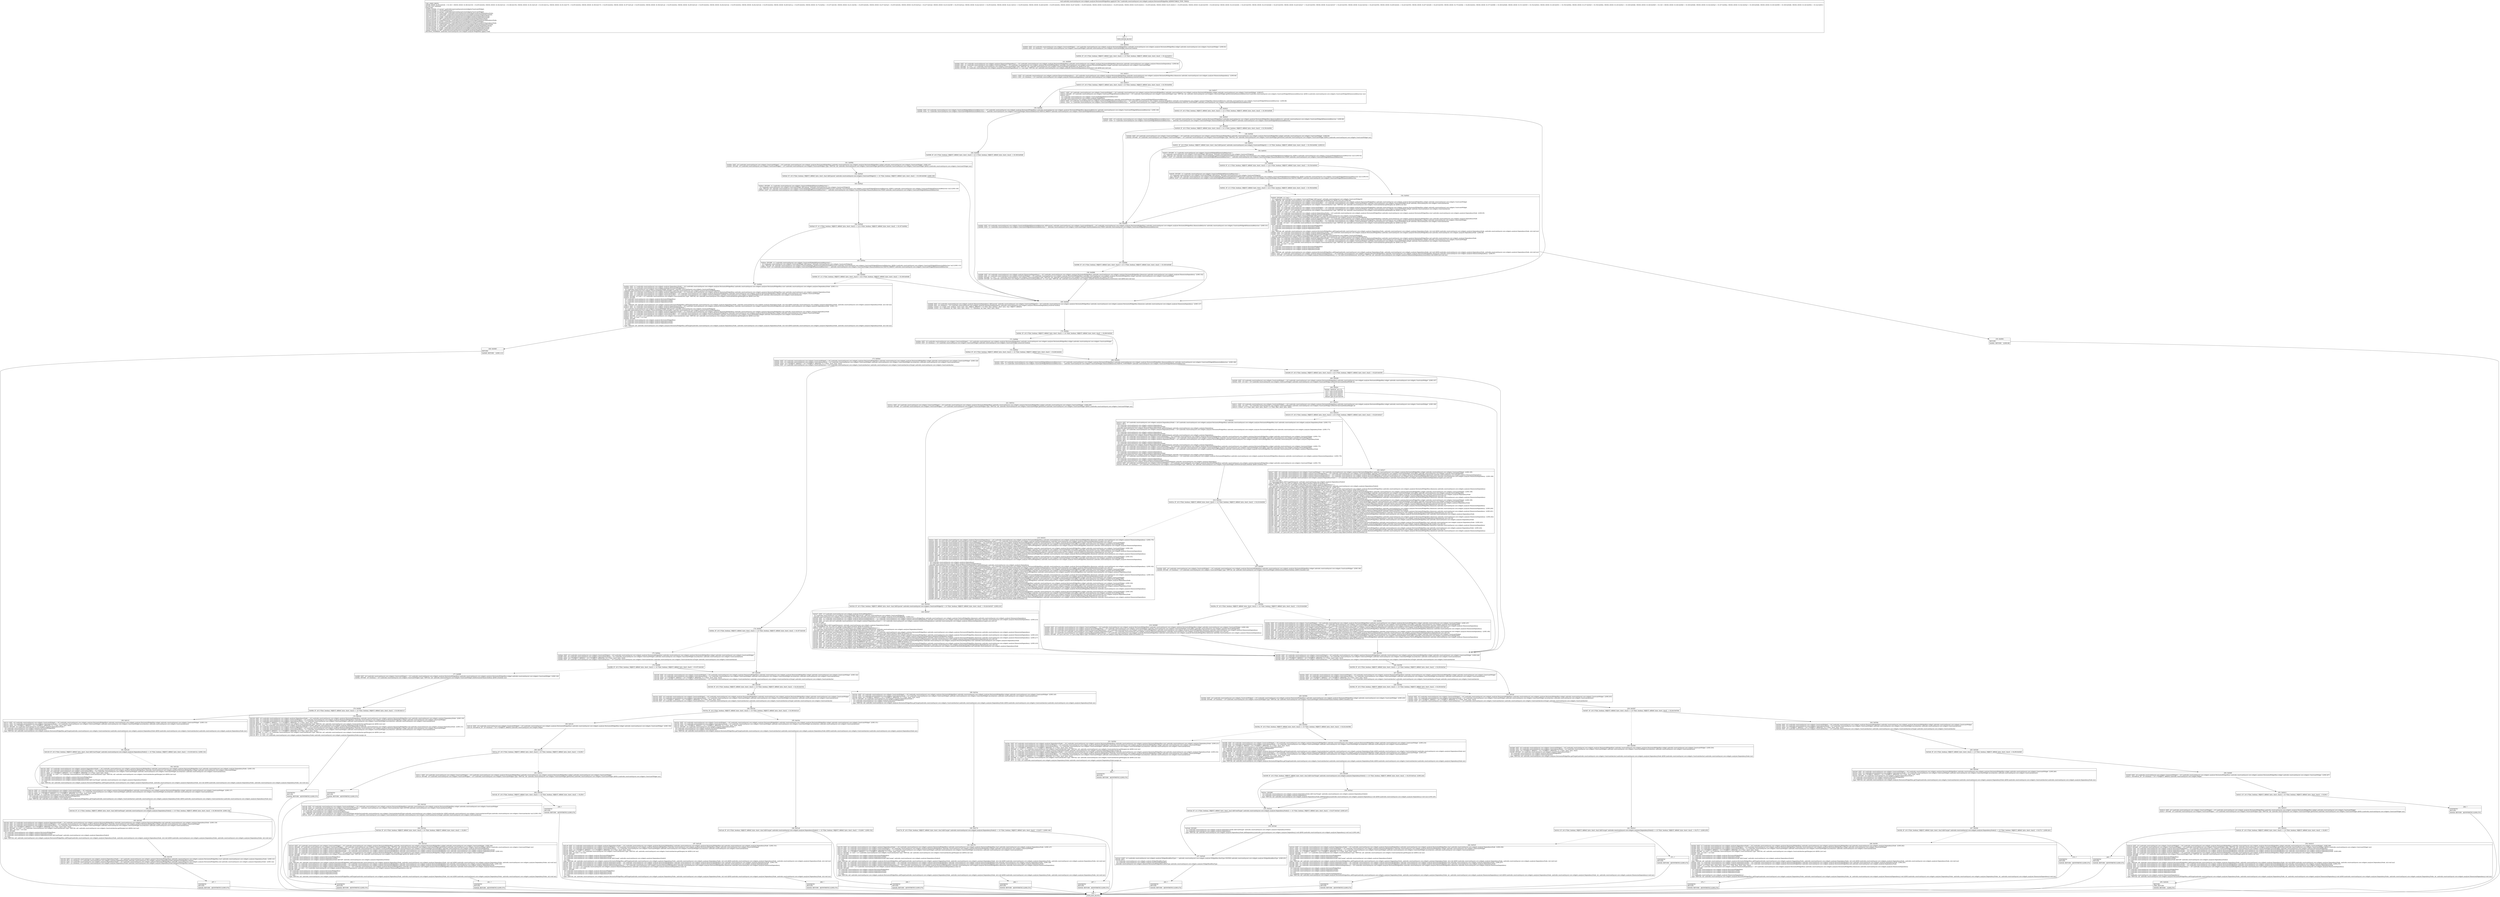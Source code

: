 digraph "CFG forandroidx.constraintlayout.core.widgets.analyzer.HorizontalWidgetRun.apply()V" {
Node_137 [shape=record,label="{137\:\ ?|MTH_ENTER_BLOCK\l}"];
Node_139 [shape=record,label="{139\:\ 0x0000|0x0000: IGET  (r0 I:androidx.constraintlayout.core.widgets.ConstraintWidget) = (r6 I:androidx.constraintlayout.core.widgets.analyzer.HorizontalWidgetRun) androidx.constraintlayout.core.widgets.analyzer.HorizontalWidgetRun.widget androidx.constraintlayout.core.widgets.ConstraintWidget  (LINE:83)\l0x0002: IGET  (r0 I:boolean) = (r0 I:androidx.constraintlayout.core.widgets.ConstraintWidget) androidx.constraintlayout.core.widgets.ConstraintWidget.measured boolean \l}"];
Node_140 [shape=record,label="{140\:\ 0x0004|0x0004: IF  (r0 I:??[int, boolean, OBJECT, ARRAY, byte, short, char]) == (0 ??[int, boolean, OBJECT, ARRAY, byte, short, char])  \-\> B:142:0x0011 \l}"];
Node_141 [shape=record,label="{141\:\ 0x0006|0x0006: IGET  (r0 I:androidx.constraintlayout.core.widgets.analyzer.DimensionDependency) = (r6 I:androidx.constraintlayout.core.widgets.analyzer.HorizontalWidgetRun) androidx.constraintlayout.core.widgets.analyzer.HorizontalWidgetRun.dimension androidx.constraintlayout.core.widgets.analyzer.DimensionDependency  (LINE:84)\l0x0008: IGET  (r1 I:androidx.constraintlayout.core.widgets.ConstraintWidget) = (r6 I:androidx.constraintlayout.core.widgets.analyzer.HorizontalWidgetRun) androidx.constraintlayout.core.widgets.analyzer.HorizontalWidgetRun.widget androidx.constraintlayout.core.widgets.ConstraintWidget \l0x000a: INVOKE  (r1 I:int) = (r1 I:androidx.constraintlayout.core.widgets.ConstraintWidget) type: VIRTUAL call: androidx.constraintlayout.core.widgets.ConstraintWidget.getWidth():int A[MD:():int (m)]\l0x000e: INVOKE  (r0 I:androidx.constraintlayout.core.widgets.analyzer.DimensionDependency), (r1 I:int) type: VIRTUAL call: androidx.constraintlayout.core.widgets.analyzer.DimensionDependency.resolve(int):void A[MD:(int):void (m)]\l}"];
Node_142 [shape=record,label="{142\:\ 0x0011|0x0011: IGET  (r0 I:androidx.constraintlayout.core.widgets.analyzer.DimensionDependency) = (r6 I:androidx.constraintlayout.core.widgets.analyzer.HorizontalWidgetRun) androidx.constraintlayout.core.widgets.analyzer.HorizontalWidgetRun.dimension androidx.constraintlayout.core.widgets.analyzer.DimensionDependency  (LINE:86)\l0x0013: IGET  (r0 I:boolean) = (r0 I:androidx.constraintlayout.core.widgets.analyzer.DimensionDependency) androidx.constraintlayout.core.widgets.analyzer.DimensionDependency.resolved boolean \l}"];
Node_143 [shape=record,label="{143\:\ 0x0015|0x0015: IF  (r0 I:??[int, boolean, OBJECT, ARRAY, byte, short, char]) != (0 ??[int, boolean, OBJECT, ARRAY, byte, short, char])  \-\> B:159:0x0094 \l}"];
Node_144 [shape=record,label="{144\:\ 0x0017|0x0017: IGET  (r0 I:androidx.constraintlayout.core.widgets.ConstraintWidget) = (r6 I:androidx.constraintlayout.core.widgets.analyzer.HorizontalWidgetRun) androidx.constraintlayout.core.widgets.analyzer.HorizontalWidgetRun.widget androidx.constraintlayout.core.widgets.ConstraintWidget  (LINE:87)\l0x0019: INVOKE  (r0 I:androidx.constraintlayout.core.widgets.ConstraintWidget$DimensionBehaviour) = (r0 I:androidx.constraintlayout.core.widgets.ConstraintWidget) type: VIRTUAL call: androidx.constraintlayout.core.widgets.ConstraintWidget.getHorizontalDimensionBehaviour():androidx.constraintlayout.core.widgets.ConstraintWidget$DimensionBehaviour A[MD:():androidx.constraintlayout.core.widgets.ConstraintWidget$DimensionBehaviour (m)]\l0x001d: IPUT  \l  (r0 I:androidx.constraintlayout.core.widgets.ConstraintWidget$DimensionBehaviour)\l  (r6 I:androidx.constraintlayout.core.widgets.analyzer.WidgetRun)\l androidx.constraintlayout.core.widgets.analyzer.WidgetRun.dimensionBehavior androidx.constraintlayout.core.widgets.ConstraintWidget$DimensionBehaviour \l0x001f: IGET  (r0 I:androidx.constraintlayout.core.widgets.ConstraintWidget$DimensionBehaviour) = (r6 I:androidx.constraintlayout.core.widgets.analyzer.WidgetRun) androidx.constraintlayout.core.widgets.analyzer.WidgetRun.dimensionBehavior androidx.constraintlayout.core.widgets.ConstraintWidget$DimensionBehaviour  (LINE:88)\l0x0021: SGET  (r1 I:androidx.constraintlayout.core.widgets.ConstraintWidget$DimensionBehaviour) =  androidx.constraintlayout.core.widgets.ConstraintWidget.DimensionBehaviour.MATCH_CONSTRAINT androidx.constraintlayout.core.widgets.ConstraintWidget$DimensionBehaviour \l}"];
Node_145 [shape=record,label="{145\:\ 0x0023|0x0023: IF  (r0 I:??[int, boolean, OBJECT, ARRAY, byte, short, char]) == (r1 I:??[int, boolean, OBJECT, ARRAY, byte, short, char])  \-\> B:169:0x00d6 \l}"];
Node_146 [shape=record,label="{146\:\ 0x0025|0x0025: IGET  (r0 I:androidx.constraintlayout.core.widgets.ConstraintWidget$DimensionBehaviour) = (r6 I:androidx.constraintlayout.core.widgets.analyzer.HorizontalWidgetRun) androidx.constraintlayout.core.widgets.analyzer.HorizontalWidgetRun.dimensionBehavior androidx.constraintlayout.core.widgets.ConstraintWidget$DimensionBehaviour  (LINE:89)\l0x0027: SGET  (r1 I:androidx.constraintlayout.core.widgets.ConstraintWidget$DimensionBehaviour) =  androidx.constraintlayout.core.widgets.ConstraintWidget.DimensionBehaviour.MATCH_PARENT androidx.constraintlayout.core.widgets.ConstraintWidget$DimensionBehaviour \l}"];
Node_147 [shape=record,label="{147\:\ 0x0029|0x0029: IF  (r0 I:??[int, boolean, OBJECT, ARRAY, byte, short, char]) != (r1 I:??[int, boolean, OBJECT, ARRAY, byte, short, char])  \-\> B:156:0x0082 \l}"];
Node_148 [shape=record,label="{148\:\ 0x002b|0x002b: IGET  (r0 I:androidx.constraintlayout.core.widgets.ConstraintWidget) = (r6 I:androidx.constraintlayout.core.widgets.analyzer.HorizontalWidgetRun) androidx.constraintlayout.core.widgets.analyzer.HorizontalWidgetRun.widget androidx.constraintlayout.core.widgets.ConstraintWidget  (LINE:90)\l0x002d: INVOKE  (r0 I:androidx.constraintlayout.core.widgets.ConstraintWidget) = (r0 I:androidx.constraintlayout.core.widgets.ConstraintWidget) type: VIRTUAL call: androidx.constraintlayout.core.widgets.ConstraintWidget.getParent():androidx.constraintlayout.core.widgets.ConstraintWidget A[MD:():androidx.constraintlayout.core.widgets.ConstraintWidget (m)]\l}"];
Node_149 [shape=record,label="{149\:\ 0x0031|0x0031: IF  (r0 I:??[int, boolean, OBJECT, ARRAY, byte, short, char] A[D('parent' androidx.constraintlayout.core.widgets.ConstraintWidget)]) == (0 ??[int, boolean, OBJECT, ARRAY, byte, short, char])  \-\> B:156:0x0082  (LINE:91)\l}"];
Node_150 [shape=record,label="{150\:\ 0x0033|0x0033: INVOKE  (r1 I:androidx.constraintlayout.core.widgets.ConstraintWidget$DimensionBehaviour) = \l  (r0 I:androidx.constraintlayout.core.widgets.ConstraintWidget A[D('parent' androidx.constraintlayout.core.widgets.ConstraintWidget)])\l type: VIRTUAL call: androidx.constraintlayout.core.widgets.ConstraintWidget.getHorizontalDimensionBehaviour():androidx.constraintlayout.core.widgets.ConstraintWidget$DimensionBehaviour A[MD:():androidx.constraintlayout.core.widgets.ConstraintWidget$DimensionBehaviour (m)] (LINE:92)\l0x0037: SGET  (r2 I:androidx.constraintlayout.core.widgets.ConstraintWidget$DimensionBehaviour) =  androidx.constraintlayout.core.widgets.ConstraintWidget.DimensionBehaviour.FIXED androidx.constraintlayout.core.widgets.ConstraintWidget$DimensionBehaviour \l}"];
Node_151 [shape=record,label="{151\:\ 0x0039|0x0039: IF  (r1 I:??[int, boolean, OBJECT, ARRAY, byte, short, char]) == (r2 I:??[int, boolean, OBJECT, ARRAY, byte, short, char])  \-\> B:154:0x0043 \l}"];
Node_152 [shape=record,label="{152\:\ 0x003b|0x003b: INVOKE  (r1 I:androidx.constraintlayout.core.widgets.ConstraintWidget$DimensionBehaviour) = \l  (r0 I:androidx.constraintlayout.core.widgets.ConstraintWidget A[D('parent' androidx.constraintlayout.core.widgets.ConstraintWidget)])\l type: VIRTUAL call: androidx.constraintlayout.core.widgets.ConstraintWidget.getHorizontalDimensionBehaviour():androidx.constraintlayout.core.widgets.ConstraintWidget$DimensionBehaviour A[MD:():androidx.constraintlayout.core.widgets.ConstraintWidget$DimensionBehaviour (m)] (LINE:93)\l0x003f: SGET  (r2 I:androidx.constraintlayout.core.widgets.ConstraintWidget$DimensionBehaviour) =  androidx.constraintlayout.core.widgets.ConstraintWidget.DimensionBehaviour.MATCH_PARENT androidx.constraintlayout.core.widgets.ConstraintWidget$DimensionBehaviour \l}"];
Node_153 [shape=record,label="{153\:\ 0x0041|0x0041: IF  (r1 I:??[int, boolean, OBJECT, ARRAY, byte, short, char]) != (r2 I:??[int, boolean, OBJECT, ARRAY, byte, short, char])  \-\> B:156:0x0082 \l}"];
Node_154 [shape=record,label="{154\:\ 0x0043|0x0043: INVOKE  (r1 I:int) = \l  (r0 I:androidx.constraintlayout.core.widgets.ConstraintWidget A[D('parent' androidx.constraintlayout.core.widgets.ConstraintWidget)])\l type: VIRTUAL call: androidx.constraintlayout.core.widgets.ConstraintWidget.getWidth():int A[MD:():int (m)] (LINE:94)\l0x0047: IGET  (r2 I:androidx.constraintlayout.core.widgets.ConstraintWidget) = (r6 I:androidx.constraintlayout.core.widgets.analyzer.HorizontalWidgetRun) androidx.constraintlayout.core.widgets.analyzer.HorizontalWidgetRun.widget androidx.constraintlayout.core.widgets.ConstraintWidget \l0x0049: IGET  (r2 I:androidx.constraintlayout.core.widgets.ConstraintAnchor) = (r2 I:androidx.constraintlayout.core.widgets.ConstraintWidget) androidx.constraintlayout.core.widgets.ConstraintWidget.mLeft androidx.constraintlayout.core.widgets.ConstraintAnchor \l0x004b: INVOKE  (r2 I:int) = (r2 I:androidx.constraintlayout.core.widgets.ConstraintAnchor) type: VIRTUAL call: androidx.constraintlayout.core.widgets.ConstraintAnchor.getMargin():int A[MD:():int (m)]\l0x004f: ARITH  (r1 I:int) = (r1 I:int) \- (r2 I:int) \l0x0050: IGET  (r2 I:androidx.constraintlayout.core.widgets.ConstraintWidget) = (r6 I:androidx.constraintlayout.core.widgets.analyzer.HorizontalWidgetRun) androidx.constraintlayout.core.widgets.analyzer.HorizontalWidgetRun.widget androidx.constraintlayout.core.widgets.ConstraintWidget \l0x0052: IGET  (r2 I:androidx.constraintlayout.core.widgets.ConstraintAnchor) = (r2 I:androidx.constraintlayout.core.widgets.ConstraintWidget) androidx.constraintlayout.core.widgets.ConstraintWidget.mRight androidx.constraintlayout.core.widgets.ConstraintAnchor \l0x0054: INVOKE  (r2 I:int) = (r2 I:androidx.constraintlayout.core.widgets.ConstraintAnchor) type: VIRTUAL call: androidx.constraintlayout.core.widgets.ConstraintAnchor.getMargin():int A[MD:():int (m)]\l0x0058: ARITH  (r1 I:int) = (r1 I:int) \- (r2 I:int) \l0x0059: IGET  (r2 I:androidx.constraintlayout.core.widgets.analyzer.DependencyNode) = (r6 I:androidx.constraintlayout.core.widgets.analyzer.HorizontalWidgetRun) androidx.constraintlayout.core.widgets.analyzer.HorizontalWidgetRun.start androidx.constraintlayout.core.widgets.analyzer.DependencyNode  (LINE:95)\l0x005b: IGET  (r3 I:androidx.constraintlayout.core.widgets.analyzer.HorizontalWidgetRun) = \l  (r0 I:androidx.constraintlayout.core.widgets.ConstraintWidget A[D('parent' androidx.constraintlayout.core.widgets.ConstraintWidget)])\l androidx.constraintlayout.core.widgets.ConstraintWidget.horizontalRun androidx.constraintlayout.core.widgets.analyzer.HorizontalWidgetRun \l0x005d: IGET  (r3 I:androidx.constraintlayout.core.widgets.analyzer.DependencyNode) = (r3 I:androidx.constraintlayout.core.widgets.analyzer.HorizontalWidgetRun) androidx.constraintlayout.core.widgets.analyzer.HorizontalWidgetRun.start androidx.constraintlayout.core.widgets.analyzer.DependencyNode \l0x005f: IGET  (r4 I:androidx.constraintlayout.core.widgets.ConstraintWidget) = (r6 I:androidx.constraintlayout.core.widgets.analyzer.HorizontalWidgetRun) androidx.constraintlayout.core.widgets.analyzer.HorizontalWidgetRun.widget androidx.constraintlayout.core.widgets.ConstraintWidget \l0x0061: IGET  (r4 I:androidx.constraintlayout.core.widgets.ConstraintAnchor) = (r4 I:androidx.constraintlayout.core.widgets.ConstraintWidget) androidx.constraintlayout.core.widgets.ConstraintWidget.mLeft androidx.constraintlayout.core.widgets.ConstraintAnchor \l0x0063: INVOKE  (r4 I:int) = (r4 I:androidx.constraintlayout.core.widgets.ConstraintAnchor) type: VIRTUAL call: androidx.constraintlayout.core.widgets.ConstraintAnchor.getMargin():int A[MD:():int (m)]\l0x0067: INVOKE  \l  (r6 I:androidx.constraintlayout.core.widgets.analyzer.HorizontalWidgetRun)\l  (r2 I:androidx.constraintlayout.core.widgets.analyzer.DependencyNode)\l  (r3 I:androidx.constraintlayout.core.widgets.analyzer.DependencyNode)\l  (r4 I:int)\l type: VIRTUAL call: androidx.constraintlayout.core.widgets.analyzer.HorizontalWidgetRun.addTarget(androidx.constraintlayout.core.widgets.analyzer.DependencyNode, androidx.constraintlayout.core.widgets.analyzer.DependencyNode, int):void A[MD:(androidx.constraintlayout.core.widgets.analyzer.DependencyNode, androidx.constraintlayout.core.widgets.analyzer.DependencyNode, int):void (m)]\l0x006a: IGET  (r2 I:androidx.constraintlayout.core.widgets.analyzer.DependencyNode) = (r6 I:androidx.constraintlayout.core.widgets.analyzer.HorizontalWidgetRun) androidx.constraintlayout.core.widgets.analyzer.HorizontalWidgetRun.end androidx.constraintlayout.core.widgets.analyzer.DependencyNode  (LINE:96)\l0x006c: IGET  (r3 I:androidx.constraintlayout.core.widgets.analyzer.HorizontalWidgetRun) = \l  (r0 I:androidx.constraintlayout.core.widgets.ConstraintWidget A[D('parent' androidx.constraintlayout.core.widgets.ConstraintWidget)])\l androidx.constraintlayout.core.widgets.ConstraintWidget.horizontalRun androidx.constraintlayout.core.widgets.analyzer.HorizontalWidgetRun \l0x006e: IGET  (r3 I:androidx.constraintlayout.core.widgets.analyzer.DependencyNode) = (r3 I:androidx.constraintlayout.core.widgets.analyzer.HorizontalWidgetRun) androidx.constraintlayout.core.widgets.analyzer.HorizontalWidgetRun.end androidx.constraintlayout.core.widgets.analyzer.DependencyNode \l0x0070: IGET  (r4 I:androidx.constraintlayout.core.widgets.ConstraintWidget) = (r6 I:androidx.constraintlayout.core.widgets.analyzer.HorizontalWidgetRun) androidx.constraintlayout.core.widgets.analyzer.HorizontalWidgetRun.widget androidx.constraintlayout.core.widgets.ConstraintWidget \l0x0072: IGET  (r4 I:androidx.constraintlayout.core.widgets.ConstraintAnchor) = (r4 I:androidx.constraintlayout.core.widgets.ConstraintWidget) androidx.constraintlayout.core.widgets.ConstraintWidget.mRight androidx.constraintlayout.core.widgets.ConstraintAnchor \l0x0074: INVOKE  (r4 I:int) = (r4 I:androidx.constraintlayout.core.widgets.ConstraintAnchor) type: VIRTUAL call: androidx.constraintlayout.core.widgets.ConstraintAnchor.getMargin():int A[MD:():int (m)]\l0x0078: NEG  (r4 I:int) = (r4 I:int) \l0x0079: INVOKE  \l  (r6 I:androidx.constraintlayout.core.widgets.analyzer.HorizontalWidgetRun)\l  (r2 I:androidx.constraintlayout.core.widgets.analyzer.DependencyNode)\l  (r3 I:androidx.constraintlayout.core.widgets.analyzer.DependencyNode)\l  (r4 I:int)\l type: VIRTUAL call: androidx.constraintlayout.core.widgets.analyzer.HorizontalWidgetRun.addTarget(androidx.constraintlayout.core.widgets.analyzer.DependencyNode, androidx.constraintlayout.core.widgets.analyzer.DependencyNode, int):void A[MD:(androidx.constraintlayout.core.widgets.analyzer.DependencyNode, androidx.constraintlayout.core.widgets.analyzer.DependencyNode, int):void (m)]\l0x007c: IGET  (r2 I:androidx.constraintlayout.core.widgets.analyzer.DimensionDependency) = (r6 I:androidx.constraintlayout.core.widgets.analyzer.HorizontalWidgetRun) androidx.constraintlayout.core.widgets.analyzer.HorizontalWidgetRun.dimension androidx.constraintlayout.core.widgets.analyzer.DimensionDependency  (LINE:97)\l0x007e: INVOKE  (r2 I:androidx.constraintlayout.core.widgets.analyzer.DimensionDependency), (r1 I:int A[D('resolvedDimension' int)]) type: VIRTUAL call: androidx.constraintlayout.core.widgets.analyzer.DimensionDependency.resolve(int):void A[MD:(int):void (m)]\l}"];
Node_155 [shape=record,label="{155\:\ 0x0081|RETURN\l|0x0081: RETURN    (LINE:98)\l}"];
Node_138 [shape=record,label="{138\:\ ?|MTH_EXIT_BLOCK\l}"];
Node_156 [shape=record,label="{156\:\ 0x0082|0x0082: IGET  (r0 I:androidx.constraintlayout.core.widgets.ConstraintWidget$DimensionBehaviour A[D('parent' androidx.constraintlayout.core.widgets.ConstraintWidget)]) = (r6 I:androidx.constraintlayout.core.widgets.analyzer.HorizontalWidgetRun) androidx.constraintlayout.core.widgets.analyzer.HorizontalWidgetRun.dimensionBehavior androidx.constraintlayout.core.widgets.ConstraintWidget$DimensionBehaviour  (LINE:101)\l0x0084: SGET  (r1 I:androidx.constraintlayout.core.widgets.ConstraintWidget$DimensionBehaviour) =  androidx.constraintlayout.core.widgets.ConstraintWidget.DimensionBehaviour.FIXED androidx.constraintlayout.core.widgets.ConstraintWidget$DimensionBehaviour \l}"];
Node_157 [shape=record,label="{157\:\ 0x0086|0x0086: IF  (r0 I:??[int, boolean, OBJECT, ARRAY, byte, short, char]) != (r1 I:??[int, boolean, OBJECT, ARRAY, byte, short, char])  \-\> B:169:0x00d6 \l}"];
Node_158 [shape=record,label="{158\:\ 0x0088|0x0088: IGET  (r0 I:androidx.constraintlayout.core.widgets.analyzer.DimensionDependency) = (r6 I:androidx.constraintlayout.core.widgets.analyzer.HorizontalWidgetRun) androidx.constraintlayout.core.widgets.analyzer.HorizontalWidgetRun.dimension androidx.constraintlayout.core.widgets.analyzer.DimensionDependency  (LINE:102)\l0x008a: IGET  (r1 I:androidx.constraintlayout.core.widgets.ConstraintWidget) = (r6 I:androidx.constraintlayout.core.widgets.analyzer.HorizontalWidgetRun) androidx.constraintlayout.core.widgets.analyzer.HorizontalWidgetRun.widget androidx.constraintlayout.core.widgets.ConstraintWidget \l0x008c: INVOKE  (r1 I:int) = (r1 I:androidx.constraintlayout.core.widgets.ConstraintWidget) type: VIRTUAL call: androidx.constraintlayout.core.widgets.ConstraintWidget.getWidth():int A[MD:():int (m)]\l0x0090: INVOKE  (r0 I:androidx.constraintlayout.core.widgets.analyzer.DimensionDependency), (r1 I:int) type: VIRTUAL call: androidx.constraintlayout.core.widgets.analyzer.DimensionDependency.resolve(int):void A[MD:(int):void (m)]\l}"];
Node_169 [shape=record,label="{169\:\ 0x00d6|0x00d6: IGET  (r0 I:androidx.constraintlayout.core.widgets.analyzer.DimensionDependency A[D('parent' androidx.constraintlayout.core.widgets.ConstraintWidget)]) = (r6 I:androidx.constraintlayout.core.widgets.analyzer.HorizontalWidgetRun) androidx.constraintlayout.core.widgets.analyzer.HorizontalWidgetRun.dimension androidx.constraintlayout.core.widgets.analyzer.DimensionDependency  (LINE:127)\l0x00d8: IGET  (r0 I:boolean) = (r0 I:androidx.constraintlayout.core.widgets.analyzer.DimensionDependency) androidx.constraintlayout.core.widgets.analyzer.DimensionDependency.resolved boolean \l0x00da: CONST  (r1 I:??[int, float, boolean, short, byte, char, OBJECT, ARRAY]) = (0 ??[int, float, boolean, short, byte, char, OBJECT, ARRAY]) \l0x00db: CONST  (r2 I:??[boolean, int, float, short, byte, char]) = (1 ??[boolean, int, float, short, byte, char]) \l}"];
Node_170 [shape=record,label="{170\:\ 0x00dc|0x00dc: IF  (r0 I:??[int, boolean, OBJECT, ARRAY, byte, short, char]) == (0 ??[int, boolean, OBJECT, ARRAY, byte, short, char])  \-\> B:206:0x0202 \l}"];
Node_171 [shape=record,label="{171\:\ 0x00de|0x00de: IGET  (r0 I:androidx.constraintlayout.core.widgets.ConstraintWidget) = (r6 I:androidx.constraintlayout.core.widgets.analyzer.HorizontalWidgetRun) androidx.constraintlayout.core.widgets.analyzer.HorizontalWidgetRun.widget androidx.constraintlayout.core.widgets.ConstraintWidget \l0x00e0: IGET  (r0 I:boolean) = (r0 I:androidx.constraintlayout.core.widgets.ConstraintWidget) androidx.constraintlayout.core.widgets.ConstraintWidget.measured boolean \l}"];
Node_172 [shape=record,label="{172\:\ 0x00e2|0x00e2: IF  (r0 I:??[int, boolean, OBJECT, ARRAY, byte, short, char]) == (0 ??[int, boolean, OBJECT, ARRAY, byte, short, char])  \-\> B:206:0x0202 \l}"];
Node_173 [shape=record,label="{173\:\ 0x00e4|0x00e4: IGET  (r0 I:androidx.constraintlayout.core.widgets.ConstraintWidget) = (r6 I:androidx.constraintlayout.core.widgets.analyzer.HorizontalWidgetRun) androidx.constraintlayout.core.widgets.analyzer.HorizontalWidgetRun.widget androidx.constraintlayout.core.widgets.ConstraintWidget  (LINE:128)\l0x00e6: IGET  (r0 I:androidx.constraintlayout.core.widgets.ConstraintAnchor[]) = (r0 I:androidx.constraintlayout.core.widgets.ConstraintWidget) androidx.constraintlayout.core.widgets.ConstraintWidget.mListAnchors androidx.constraintlayout.core.widgets.ConstraintAnchor[] \l0x00e8: AGET  (r0 I:??[OBJECT, ARRAY]) = (r0 I:??[OBJECT, ARRAY][]), (r1 I:??[int, short, byte, char]) \l0x00ea: IGET  (r0 I:androidx.constraintlayout.core.widgets.ConstraintAnchor) = (r0 I:androidx.constraintlayout.core.widgets.ConstraintAnchor) androidx.constraintlayout.core.widgets.ConstraintAnchor.mTarget androidx.constraintlayout.core.widgets.ConstraintAnchor \l}"];
Node_174 [shape=record,label="{174\:\ 0x00ec|0x00ec: IF  (r0 I:??[int, boolean, OBJECT, ARRAY, byte, short, char]) == (0 ??[int, boolean, OBJECT, ARRAY, byte, short, char])  \-\> B:187:0x0160 \l}"];
Node_175 [shape=record,label="{175\:\ 0x00ee|0x00ee: IGET  (r0 I:androidx.constraintlayout.core.widgets.ConstraintWidget) = (r6 I:androidx.constraintlayout.core.widgets.analyzer.HorizontalWidgetRun) androidx.constraintlayout.core.widgets.analyzer.HorizontalWidgetRun.widget androidx.constraintlayout.core.widgets.ConstraintWidget \l0x00f0: IGET  (r0 I:androidx.constraintlayout.core.widgets.ConstraintAnchor[]) = (r0 I:androidx.constraintlayout.core.widgets.ConstraintWidget) androidx.constraintlayout.core.widgets.ConstraintWidget.mListAnchors androidx.constraintlayout.core.widgets.ConstraintAnchor[] \l0x00f2: AGET  (r0 I:??[OBJECT, ARRAY]) = (r0 I:??[OBJECT, ARRAY][]), (r2 I:??[int, short, byte, char]) \l0x00f4: IGET  (r0 I:androidx.constraintlayout.core.widgets.ConstraintAnchor) = (r0 I:androidx.constraintlayout.core.widgets.ConstraintAnchor) androidx.constraintlayout.core.widgets.ConstraintAnchor.mTarget androidx.constraintlayout.core.widgets.ConstraintAnchor \l}"];
Node_176 [shape=record,label="{176\:\ 0x00f6|0x00f6: IF  (r0 I:??[int, boolean, OBJECT, ARRAY, byte, short, char]) == (0 ??[int, boolean, OBJECT, ARRAY, byte, short, char])  \-\> B:187:0x0160 \l}"];
Node_177 [shape=record,label="{177\:\ 0x00f8|0x00f8: IGET  (r0 I:androidx.constraintlayout.core.widgets.ConstraintWidget) = (r6 I:androidx.constraintlayout.core.widgets.analyzer.HorizontalWidgetRun) androidx.constraintlayout.core.widgets.analyzer.HorizontalWidgetRun.widget androidx.constraintlayout.core.widgets.ConstraintWidget  (LINE:129)\l0x00fa: INVOKE  (r0 I:boolean) = (r0 I:androidx.constraintlayout.core.widgets.ConstraintWidget) type: VIRTUAL call: androidx.constraintlayout.core.widgets.ConstraintWidget.isInHorizontalChain():boolean A[MD:():boolean (m)]\l}"];
Node_178 [shape=record,label="{178\:\ 0x00fe|0x00fe: IF  (r0 I:??[int, boolean, OBJECT, ARRAY, byte, short, char]) == (0 ??[int, boolean, OBJECT, ARRAY, byte, short, char])  \-\> B:180:0x011f \l}"];
Node_179 [shape=record,label="{179\:\ 0x0100|0x0100: IGET  (r0 I:androidx.constraintlayout.core.widgets.analyzer.DependencyNode) = (r6 I:androidx.constraintlayout.core.widgets.analyzer.HorizontalWidgetRun) androidx.constraintlayout.core.widgets.analyzer.HorizontalWidgetRun.start androidx.constraintlayout.core.widgets.analyzer.DependencyNode  (LINE:130)\l0x0102: IGET  (r3 I:androidx.constraintlayout.core.widgets.ConstraintWidget) = (r6 I:androidx.constraintlayout.core.widgets.analyzer.HorizontalWidgetRun) androidx.constraintlayout.core.widgets.analyzer.HorizontalWidgetRun.widget androidx.constraintlayout.core.widgets.ConstraintWidget \l0x0104: IGET  (r3 I:androidx.constraintlayout.core.widgets.ConstraintAnchor[]) = (r3 I:androidx.constraintlayout.core.widgets.ConstraintWidget) androidx.constraintlayout.core.widgets.ConstraintWidget.mListAnchors androidx.constraintlayout.core.widgets.ConstraintAnchor[] \l0x0106: AGET  (r1 I:??[OBJECT, ARRAY]) = (r3 I:??[OBJECT, ARRAY][]), (r1 I:??[int, short, byte, char]) \l0x0108: INVOKE  (r1 I:int) = (r1 I:androidx.constraintlayout.core.widgets.ConstraintAnchor) type: VIRTUAL call: androidx.constraintlayout.core.widgets.ConstraintAnchor.getMargin():int A[MD:():int (m)]\l0x010c: IPUT  (r1 I:int), (r0 I:androidx.constraintlayout.core.widgets.analyzer.DependencyNode) androidx.constraintlayout.core.widgets.analyzer.DependencyNode.margin int \l0x010e: IGET  (r0 I:androidx.constraintlayout.core.widgets.analyzer.DependencyNode) = (r6 I:androidx.constraintlayout.core.widgets.analyzer.HorizontalWidgetRun) androidx.constraintlayout.core.widgets.analyzer.HorizontalWidgetRun.end androidx.constraintlayout.core.widgets.analyzer.DependencyNode  (LINE:131)\l0x0110: IGET  (r1 I:androidx.constraintlayout.core.widgets.ConstraintWidget) = (r6 I:androidx.constraintlayout.core.widgets.analyzer.HorizontalWidgetRun) androidx.constraintlayout.core.widgets.analyzer.HorizontalWidgetRun.widget androidx.constraintlayout.core.widgets.ConstraintWidget \l0x0112: IGET  (r1 I:androidx.constraintlayout.core.widgets.ConstraintAnchor[]) = (r1 I:androidx.constraintlayout.core.widgets.ConstraintWidget) androidx.constraintlayout.core.widgets.ConstraintWidget.mListAnchors androidx.constraintlayout.core.widgets.ConstraintAnchor[] \l0x0114: AGET  (r1 I:??[OBJECT, ARRAY]) = (r1 I:??[OBJECT, ARRAY][]), (r2 I:??[int, short, byte, char]) \l0x0116: INVOKE  (r1 I:int) = (r1 I:androidx.constraintlayout.core.widgets.ConstraintAnchor) type: VIRTUAL call: androidx.constraintlayout.core.widgets.ConstraintAnchor.getMargin():int A[MD:():int (m)]\l0x011a: NEG  (r1 I:int) = (r1 I:int) \l0x011b: IPUT  (r1 I:int), (r0 I:androidx.constraintlayout.core.widgets.analyzer.DependencyNode) androidx.constraintlayout.core.widgets.analyzer.DependencyNode.margin int \l}"];
Node_256 [shape=record,label="{256\:\ ?|SYNTHETIC\lRETURN\l|0x043b: RETURN   A[SYNTHETIC] (LINE:274)\l}"];
Node_180 [shape=record,label="{180\:\ 0x011f|0x011f: IGET  (r0 I:androidx.constraintlayout.core.widgets.ConstraintWidget) = (r6 I:androidx.constraintlayout.core.widgets.analyzer.HorizontalWidgetRun) androidx.constraintlayout.core.widgets.analyzer.HorizontalWidgetRun.widget androidx.constraintlayout.core.widgets.ConstraintWidget  (LINE:133)\l0x0121: IGET  (r0 I:androidx.constraintlayout.core.widgets.ConstraintAnchor[]) = (r0 I:androidx.constraintlayout.core.widgets.ConstraintWidget) androidx.constraintlayout.core.widgets.ConstraintWidget.mListAnchors androidx.constraintlayout.core.widgets.ConstraintAnchor[] \l0x0123: AGET  (r0 I:??[OBJECT, ARRAY]) = (r0 I:??[OBJECT, ARRAY][]), (r1 I:??[int, short, byte, char]) \l0x0125: INVOKE  (r0 I:androidx.constraintlayout.core.widgets.analyzer.DependencyNode) = \l  (r6 I:androidx.constraintlayout.core.widgets.analyzer.HorizontalWidgetRun)\l  (r0 I:androidx.constraintlayout.core.widgets.ConstraintAnchor)\l type: VIRTUAL call: androidx.constraintlayout.core.widgets.analyzer.HorizontalWidgetRun.getTarget(androidx.constraintlayout.core.widgets.ConstraintAnchor):androidx.constraintlayout.core.widgets.analyzer.DependencyNode A[MD:(androidx.constraintlayout.core.widgets.ConstraintAnchor):androidx.constraintlayout.core.widgets.analyzer.DependencyNode (m)]\l}"];
Node_181 [shape=record,label="{181\:\ 0x0129|0x0129: IF  (r0 I:??[int, boolean, OBJECT, ARRAY, byte, short, char] A[D('startTarget' androidx.constraintlayout.core.widgets.analyzer.DependencyNode)]) == (0 ??[int, boolean, OBJECT, ARRAY, byte, short, char])  \-\> B:183:0x013a  (LINE:134)\l}"];
Node_182 [shape=record,label="{182\:\ 0x012b|0x012b: IGET  (r3 I:androidx.constraintlayout.core.widgets.analyzer.DependencyNode) = (r6 I:androidx.constraintlayout.core.widgets.analyzer.HorizontalWidgetRun) androidx.constraintlayout.core.widgets.analyzer.HorizontalWidgetRun.start androidx.constraintlayout.core.widgets.analyzer.DependencyNode  (LINE:135)\l0x012d: IGET  (r4 I:androidx.constraintlayout.core.widgets.ConstraintWidget) = (r6 I:androidx.constraintlayout.core.widgets.analyzer.HorizontalWidgetRun) androidx.constraintlayout.core.widgets.analyzer.HorizontalWidgetRun.widget androidx.constraintlayout.core.widgets.ConstraintWidget \l0x012f: IGET  (r4 I:androidx.constraintlayout.core.widgets.ConstraintAnchor[]) = (r4 I:androidx.constraintlayout.core.widgets.ConstraintWidget) androidx.constraintlayout.core.widgets.ConstraintWidget.mListAnchors androidx.constraintlayout.core.widgets.ConstraintAnchor[] \l0x0131: AGET  (r1 I:??[OBJECT, ARRAY]) = (r4 I:??[OBJECT, ARRAY][]), (r1 I:??[int, short, byte, char]) \l0x0133: INVOKE  (r1 I:int) = (r1 I:androidx.constraintlayout.core.widgets.ConstraintAnchor) type: VIRTUAL call: androidx.constraintlayout.core.widgets.ConstraintAnchor.getMargin():int A[MD:():int (m)]\l0x0137: INVOKE  \l  (r6 I:androidx.constraintlayout.core.widgets.analyzer.HorizontalWidgetRun)\l  (r3 I:androidx.constraintlayout.core.widgets.analyzer.DependencyNode)\l  (r0 I:androidx.constraintlayout.core.widgets.analyzer.DependencyNode A[D('startTarget' androidx.constraintlayout.core.widgets.analyzer.DependencyNode)])\l  (r1 I:int)\l type: VIRTUAL call: androidx.constraintlayout.core.widgets.analyzer.HorizontalWidgetRun.addTarget(androidx.constraintlayout.core.widgets.analyzer.DependencyNode, androidx.constraintlayout.core.widgets.analyzer.DependencyNode, int):void A[MD:(androidx.constraintlayout.core.widgets.analyzer.DependencyNode, androidx.constraintlayout.core.widgets.analyzer.DependencyNode, int):void (m)]\l}"];
Node_183 [shape=record,label="{183\:\ 0x013a|0x013a: IGET  (r1 I:androidx.constraintlayout.core.widgets.ConstraintWidget) = (r6 I:androidx.constraintlayout.core.widgets.analyzer.HorizontalWidgetRun) androidx.constraintlayout.core.widgets.analyzer.HorizontalWidgetRun.widget androidx.constraintlayout.core.widgets.ConstraintWidget  (LINE:137)\l0x013c: IGET  (r1 I:androidx.constraintlayout.core.widgets.ConstraintAnchor[]) = (r1 I:androidx.constraintlayout.core.widgets.ConstraintWidget) androidx.constraintlayout.core.widgets.ConstraintWidget.mListAnchors androidx.constraintlayout.core.widgets.ConstraintAnchor[] \l0x013e: AGET  (r1 I:??[OBJECT, ARRAY]) = (r1 I:??[OBJECT, ARRAY][]), (r2 I:??[int, short, byte, char]) \l0x0140: INVOKE  (r1 I:androidx.constraintlayout.core.widgets.analyzer.DependencyNode) = \l  (r6 I:androidx.constraintlayout.core.widgets.analyzer.HorizontalWidgetRun)\l  (r1 I:androidx.constraintlayout.core.widgets.ConstraintAnchor)\l type: VIRTUAL call: androidx.constraintlayout.core.widgets.analyzer.HorizontalWidgetRun.getTarget(androidx.constraintlayout.core.widgets.ConstraintAnchor):androidx.constraintlayout.core.widgets.analyzer.DependencyNode A[MD:(androidx.constraintlayout.core.widgets.ConstraintAnchor):androidx.constraintlayout.core.widgets.analyzer.DependencyNode (m)]\l}"];
Node_184 [shape=record,label="{184\:\ 0x0144|0x0144: IF  (r1 I:??[int, boolean, OBJECT, ARRAY, byte, short, char] A[D('endTarget' androidx.constraintlayout.core.widgets.analyzer.DependencyNode)]) == (0 ??[int, boolean, OBJECT, ARRAY, byte, short, char])  \-\> B:186:0x0156  (LINE:138)\l}"];
Node_185 [shape=record,label="{185\:\ 0x0146|0x0146: IGET  (r3 I:androidx.constraintlayout.core.widgets.analyzer.DependencyNode) = (r6 I:androidx.constraintlayout.core.widgets.analyzer.HorizontalWidgetRun) androidx.constraintlayout.core.widgets.analyzer.HorizontalWidgetRun.end androidx.constraintlayout.core.widgets.analyzer.DependencyNode  (LINE:139)\l0x0148: IGET  (r4 I:androidx.constraintlayout.core.widgets.ConstraintWidget) = (r6 I:androidx.constraintlayout.core.widgets.analyzer.HorizontalWidgetRun) androidx.constraintlayout.core.widgets.analyzer.HorizontalWidgetRun.widget androidx.constraintlayout.core.widgets.ConstraintWidget \l0x014a: IGET  (r4 I:androidx.constraintlayout.core.widgets.ConstraintAnchor[]) = (r4 I:androidx.constraintlayout.core.widgets.ConstraintWidget) androidx.constraintlayout.core.widgets.ConstraintWidget.mListAnchors androidx.constraintlayout.core.widgets.ConstraintAnchor[] \l0x014c: AGET  (r4 I:??[OBJECT, ARRAY]) = (r4 I:??[OBJECT, ARRAY][]), (r2 I:??[int, short, byte, char]) \l0x014e: INVOKE  (r4 I:int) = (r4 I:androidx.constraintlayout.core.widgets.ConstraintAnchor) type: VIRTUAL call: androidx.constraintlayout.core.widgets.ConstraintAnchor.getMargin():int A[MD:():int (m)]\l0x0152: NEG  (r4 I:int) = (r4 I:int) \l0x0153: INVOKE  \l  (r6 I:androidx.constraintlayout.core.widgets.analyzer.HorizontalWidgetRun)\l  (r3 I:androidx.constraintlayout.core.widgets.analyzer.DependencyNode)\l  (r1 I:androidx.constraintlayout.core.widgets.analyzer.DependencyNode A[D('endTarget' androidx.constraintlayout.core.widgets.analyzer.DependencyNode)])\l  (r4 I:int)\l type: VIRTUAL call: androidx.constraintlayout.core.widgets.analyzer.HorizontalWidgetRun.addTarget(androidx.constraintlayout.core.widgets.analyzer.DependencyNode, androidx.constraintlayout.core.widgets.analyzer.DependencyNode, int):void A[MD:(androidx.constraintlayout.core.widgets.analyzer.DependencyNode, androidx.constraintlayout.core.widgets.analyzer.DependencyNode, int):void (m)]\l}"];
Node_186 [shape=record,label="{186\:\ 0x0156|0x0156: IGET  (r3 I:androidx.constraintlayout.core.widgets.analyzer.DependencyNode) = (r6 I:androidx.constraintlayout.core.widgets.analyzer.HorizontalWidgetRun) androidx.constraintlayout.core.widgets.analyzer.HorizontalWidgetRun.start androidx.constraintlayout.core.widgets.analyzer.DependencyNode  (LINE:141)\l0x0158: IPUT  (r2 I:boolean), (r3 I:androidx.constraintlayout.core.widgets.analyzer.DependencyNode) androidx.constraintlayout.core.widgets.analyzer.DependencyNode.delegateToWidgetRun boolean \l0x015a: IGET  (r3 I:androidx.constraintlayout.core.widgets.analyzer.DependencyNode) = (r6 I:androidx.constraintlayout.core.widgets.analyzer.HorizontalWidgetRun) androidx.constraintlayout.core.widgets.analyzer.HorizontalWidgetRun.end androidx.constraintlayout.core.widgets.analyzer.DependencyNode  (LINE:142)\l0x015c: IPUT  (r2 I:boolean), (r3 I:androidx.constraintlayout.core.widgets.analyzer.DependencyNode) androidx.constraintlayout.core.widgets.analyzer.DependencyNode.delegateToWidgetRun boolean \l}"];
Node_257 [shape=record,label="{257\:\ ?|SYNTHETIC\lRETURN\l|0x043b: RETURN   A[SYNTHETIC] (LINE:274)\l}"];
Node_187 [shape=record,label="{187\:\ 0x0160|0x0160: IGET  (r0 I:androidx.constraintlayout.core.widgets.ConstraintWidget) = (r6 I:androidx.constraintlayout.core.widgets.analyzer.HorizontalWidgetRun) androidx.constraintlayout.core.widgets.analyzer.HorizontalWidgetRun.widget androidx.constraintlayout.core.widgets.ConstraintWidget  (LINE:144)\l0x0162: IGET  (r0 I:androidx.constraintlayout.core.widgets.ConstraintAnchor[]) = (r0 I:androidx.constraintlayout.core.widgets.ConstraintWidget) androidx.constraintlayout.core.widgets.ConstraintWidget.mListAnchors androidx.constraintlayout.core.widgets.ConstraintAnchor[] \l0x0164: AGET  (r0 I:??[OBJECT, ARRAY]) = (r0 I:??[OBJECT, ARRAY][]), (r1 I:??[int, short, byte, char]) \l0x0166: IGET  (r0 I:androidx.constraintlayout.core.widgets.ConstraintAnchor) = (r0 I:androidx.constraintlayout.core.widgets.ConstraintAnchor) androidx.constraintlayout.core.widgets.ConstraintAnchor.mTarget androidx.constraintlayout.core.widgets.ConstraintAnchor \l}"];
Node_188 [shape=record,label="{188\:\ 0x0168|0x0168: IF  (r0 I:??[int, boolean, OBJECT, ARRAY, byte, short, char]) == (0 ??[int, boolean, OBJECT, ARRAY, byte, short, char])  \-\> B:193:0x0192 \l}"];
Node_189 [shape=record,label="{189\:\ 0x016a|0x016a: IGET  (r0 I:androidx.constraintlayout.core.widgets.ConstraintWidget) = (r6 I:androidx.constraintlayout.core.widgets.analyzer.HorizontalWidgetRun) androidx.constraintlayout.core.widgets.analyzer.HorizontalWidgetRun.widget androidx.constraintlayout.core.widgets.ConstraintWidget  (LINE:145)\l0x016c: IGET  (r0 I:androidx.constraintlayout.core.widgets.ConstraintAnchor[]) = (r0 I:androidx.constraintlayout.core.widgets.ConstraintWidget) androidx.constraintlayout.core.widgets.ConstraintWidget.mListAnchors androidx.constraintlayout.core.widgets.ConstraintAnchor[] \l0x016e: AGET  (r0 I:??[OBJECT, ARRAY]) = (r0 I:??[OBJECT, ARRAY][]), (r1 I:??[int, short, byte, char]) \l0x0170: INVOKE  (r0 I:androidx.constraintlayout.core.widgets.analyzer.DependencyNode) = \l  (r6 I:androidx.constraintlayout.core.widgets.analyzer.HorizontalWidgetRun)\l  (r0 I:androidx.constraintlayout.core.widgets.ConstraintAnchor)\l type: VIRTUAL call: androidx.constraintlayout.core.widgets.analyzer.HorizontalWidgetRun.getTarget(androidx.constraintlayout.core.widgets.ConstraintAnchor):androidx.constraintlayout.core.widgets.analyzer.DependencyNode A[MD:(androidx.constraintlayout.core.widgets.ConstraintAnchor):androidx.constraintlayout.core.widgets.analyzer.DependencyNode (m)]\l}"];
Node_190 [shape=record,label="{190\:\ 0x0174|0x0174: IF  (r0 I:??[int, boolean, OBJECT, ARRAY, byte, short, char] A[D('target' androidx.constraintlayout.core.widgets.analyzer.DependencyNode)]) == (0 ??[int, boolean, OBJECT, ARRAY, byte, short, char])  \-\> B:267:?  (LINE:146)\l}"];
Node_191 [shape=record,label="{191\:\ 0x0176|0x0176: IGET  (r2 I:androidx.constraintlayout.core.widgets.analyzer.DependencyNode) = (r6 I:androidx.constraintlayout.core.widgets.analyzer.HorizontalWidgetRun) androidx.constraintlayout.core.widgets.analyzer.HorizontalWidgetRun.start androidx.constraintlayout.core.widgets.analyzer.DependencyNode  (LINE:147)\l0x0178: IGET  (r3 I:androidx.constraintlayout.core.widgets.ConstraintWidget) = (r6 I:androidx.constraintlayout.core.widgets.analyzer.HorizontalWidgetRun) androidx.constraintlayout.core.widgets.analyzer.HorizontalWidgetRun.widget androidx.constraintlayout.core.widgets.ConstraintWidget \l0x017a: IGET  (r3 I:androidx.constraintlayout.core.widgets.ConstraintAnchor[]) = (r3 I:androidx.constraintlayout.core.widgets.ConstraintWidget) androidx.constraintlayout.core.widgets.ConstraintWidget.mListAnchors androidx.constraintlayout.core.widgets.ConstraintAnchor[] \l0x017c: AGET  (r1 I:??[OBJECT, ARRAY]) = (r3 I:??[OBJECT, ARRAY][]), (r1 I:??[int, short, byte, char]) \l0x017e: INVOKE  (r1 I:int) = (r1 I:androidx.constraintlayout.core.widgets.ConstraintAnchor) type: VIRTUAL call: androidx.constraintlayout.core.widgets.ConstraintAnchor.getMargin():int A[MD:():int (m)]\l0x0182: INVOKE  \l  (r6 I:androidx.constraintlayout.core.widgets.analyzer.HorizontalWidgetRun)\l  (r2 I:androidx.constraintlayout.core.widgets.analyzer.DependencyNode)\l  (r0 I:androidx.constraintlayout.core.widgets.analyzer.DependencyNode A[D('target' androidx.constraintlayout.core.widgets.analyzer.DependencyNode)])\l  (r1 I:int)\l type: VIRTUAL call: androidx.constraintlayout.core.widgets.analyzer.HorizontalWidgetRun.addTarget(androidx.constraintlayout.core.widgets.analyzer.DependencyNode, androidx.constraintlayout.core.widgets.analyzer.DependencyNode, int):void A[MD:(androidx.constraintlayout.core.widgets.analyzer.DependencyNode, androidx.constraintlayout.core.widgets.analyzer.DependencyNode, int):void (m)]\l0x0185: IGET  (r1 I:androidx.constraintlayout.core.widgets.analyzer.DependencyNode) = (r6 I:androidx.constraintlayout.core.widgets.analyzer.HorizontalWidgetRun) androidx.constraintlayout.core.widgets.analyzer.HorizontalWidgetRun.end androidx.constraintlayout.core.widgets.analyzer.DependencyNode  (LINE:148)\l0x0187: IGET  (r2 I:androidx.constraintlayout.core.widgets.analyzer.DependencyNode) = (r6 I:androidx.constraintlayout.core.widgets.analyzer.HorizontalWidgetRun) androidx.constraintlayout.core.widgets.analyzer.HorizontalWidgetRun.start androidx.constraintlayout.core.widgets.analyzer.DependencyNode \l0x0189: IGET  (r3 I:androidx.constraintlayout.core.widgets.analyzer.DimensionDependency) = (r6 I:androidx.constraintlayout.core.widgets.analyzer.HorizontalWidgetRun) androidx.constraintlayout.core.widgets.analyzer.HorizontalWidgetRun.dimension androidx.constraintlayout.core.widgets.analyzer.DimensionDependency \l0x018b: IGET  (r3 I:int) = (r3 I:androidx.constraintlayout.core.widgets.analyzer.DimensionDependency) androidx.constraintlayout.core.widgets.analyzer.DimensionDependency.value int \l0x018d: INVOKE  \l  (r6 I:androidx.constraintlayout.core.widgets.analyzer.HorizontalWidgetRun)\l  (r1 I:androidx.constraintlayout.core.widgets.analyzer.DependencyNode)\l  (r2 I:androidx.constraintlayout.core.widgets.analyzer.DependencyNode)\l  (r3 I:int)\l type: VIRTUAL call: androidx.constraintlayout.core.widgets.analyzer.HorizontalWidgetRun.addTarget(androidx.constraintlayout.core.widgets.analyzer.DependencyNode, androidx.constraintlayout.core.widgets.analyzer.DependencyNode, int):void A[MD:(androidx.constraintlayout.core.widgets.analyzer.DependencyNode, androidx.constraintlayout.core.widgets.analyzer.DependencyNode, int):void (m)]\l}"];
Node_266 [shape=record,label="{266\:\ ?|SYNTHETIC\lRETURN\l|0x043b: RETURN   A[SYNTHETIC] (LINE:274)\l}"];
Node_267 [shape=record,label="{267\:\ ?|SYNTHETIC\lRETURN\l|0x043b: RETURN   A[SYNTHETIC] (LINE:274)\l}"];
Node_193 [shape=record,label="{193\:\ 0x0192|0x0192: IGET  (r0 I:androidx.constraintlayout.core.widgets.ConstraintWidget) = (r6 I:androidx.constraintlayout.core.widgets.analyzer.HorizontalWidgetRun) androidx.constraintlayout.core.widgets.analyzer.HorizontalWidgetRun.widget androidx.constraintlayout.core.widgets.ConstraintWidget \l0x0194: IGET  (r0 I:androidx.constraintlayout.core.widgets.ConstraintAnchor[]) = (r0 I:androidx.constraintlayout.core.widgets.ConstraintWidget) androidx.constraintlayout.core.widgets.ConstraintWidget.mListAnchors androidx.constraintlayout.core.widgets.ConstraintAnchor[] \l0x0196: AGET  (r0 I:??[OBJECT, ARRAY]) = (r0 I:??[OBJECT, ARRAY][]), (r2 I:??[int, short, byte, char]) \l0x0198: IGET  (r0 I:androidx.constraintlayout.core.widgets.ConstraintAnchor) = (r0 I:androidx.constraintlayout.core.widgets.ConstraintAnchor) androidx.constraintlayout.core.widgets.ConstraintAnchor.mTarget androidx.constraintlayout.core.widgets.ConstraintAnchor \l}"];
Node_194 [shape=record,label="{194\:\ 0x019a|0x019a: IF  (r0 I:??[int, boolean, OBJECT, ARRAY, byte, short, char]) == (0 ??[int, boolean, OBJECT, ARRAY, byte, short, char])  \-\> B:199:0x01c6 \l}"];
Node_195 [shape=record,label="{195\:\ 0x019c|0x019c: IGET  (r0 I:androidx.constraintlayout.core.widgets.ConstraintWidget) = (r6 I:androidx.constraintlayout.core.widgets.analyzer.HorizontalWidgetRun) androidx.constraintlayout.core.widgets.analyzer.HorizontalWidgetRun.widget androidx.constraintlayout.core.widgets.ConstraintWidget  (LINE:151)\l0x019e: IGET  (r0 I:androidx.constraintlayout.core.widgets.ConstraintAnchor[]) = (r0 I:androidx.constraintlayout.core.widgets.ConstraintWidget) androidx.constraintlayout.core.widgets.ConstraintWidget.mListAnchors androidx.constraintlayout.core.widgets.ConstraintAnchor[] \l0x01a0: AGET  (r0 I:??[OBJECT, ARRAY]) = (r0 I:??[OBJECT, ARRAY][]), (r2 I:??[int, short, byte, char]) \l0x01a2: INVOKE  (r0 I:androidx.constraintlayout.core.widgets.analyzer.DependencyNode) = \l  (r6 I:androidx.constraintlayout.core.widgets.analyzer.HorizontalWidgetRun)\l  (r0 I:androidx.constraintlayout.core.widgets.ConstraintAnchor)\l type: VIRTUAL call: androidx.constraintlayout.core.widgets.analyzer.HorizontalWidgetRun.getTarget(androidx.constraintlayout.core.widgets.ConstraintAnchor):androidx.constraintlayout.core.widgets.analyzer.DependencyNode A[MD:(androidx.constraintlayout.core.widgets.ConstraintAnchor):androidx.constraintlayout.core.widgets.analyzer.DependencyNode (m)]\l}"];
Node_196 [shape=record,label="{196\:\ 0x01a6|0x01a6: IF  (r0 I:??[int, boolean, OBJECT, ARRAY, byte, short, char] A[D('target' androidx.constraintlayout.core.widgets.analyzer.DependencyNode)]) == (0 ??[int, boolean, OBJECT, ARRAY, byte, short, char])  \-\> B:269:?  (LINE:152)\l}"];
Node_197 [shape=record,label="{197\:\ 0x01a8|0x01a8: IGET  (r1 I:androidx.constraintlayout.core.widgets.analyzer.DependencyNode) = (r6 I:androidx.constraintlayout.core.widgets.analyzer.HorizontalWidgetRun) androidx.constraintlayout.core.widgets.analyzer.HorizontalWidgetRun.end androidx.constraintlayout.core.widgets.analyzer.DependencyNode  (LINE:153)\l0x01aa: IGET  (r3 I:androidx.constraintlayout.core.widgets.ConstraintWidget) = (r6 I:androidx.constraintlayout.core.widgets.analyzer.HorizontalWidgetRun) androidx.constraintlayout.core.widgets.analyzer.HorizontalWidgetRun.widget androidx.constraintlayout.core.widgets.ConstraintWidget \l0x01ac: IGET  (r3 I:androidx.constraintlayout.core.widgets.ConstraintAnchor[]) = (r3 I:androidx.constraintlayout.core.widgets.ConstraintWidget) androidx.constraintlayout.core.widgets.ConstraintWidget.mListAnchors androidx.constraintlayout.core.widgets.ConstraintAnchor[] \l0x01ae: AGET  (r2 I:??[OBJECT, ARRAY]) = (r3 I:??[OBJECT, ARRAY][]), (r2 I:??[int, short, byte, char]) \l0x01b0: INVOKE  (r2 I:int) = (r2 I:androidx.constraintlayout.core.widgets.ConstraintAnchor) type: VIRTUAL call: androidx.constraintlayout.core.widgets.ConstraintAnchor.getMargin():int A[MD:():int (m)]\l0x01b4: NEG  (r2 I:int) = (r2 I:int) \l0x01b5: INVOKE  \l  (r6 I:androidx.constraintlayout.core.widgets.analyzer.HorizontalWidgetRun)\l  (r1 I:androidx.constraintlayout.core.widgets.analyzer.DependencyNode)\l  (r0 I:androidx.constraintlayout.core.widgets.analyzer.DependencyNode A[D('target' androidx.constraintlayout.core.widgets.analyzer.DependencyNode)])\l  (r2 I:int)\l type: VIRTUAL call: androidx.constraintlayout.core.widgets.analyzer.HorizontalWidgetRun.addTarget(androidx.constraintlayout.core.widgets.analyzer.DependencyNode, androidx.constraintlayout.core.widgets.analyzer.DependencyNode, int):void A[MD:(androidx.constraintlayout.core.widgets.analyzer.DependencyNode, androidx.constraintlayout.core.widgets.analyzer.DependencyNode, int):void (m)]\l0x01b8: IGET  (r1 I:androidx.constraintlayout.core.widgets.analyzer.DependencyNode) = (r6 I:androidx.constraintlayout.core.widgets.analyzer.HorizontalWidgetRun) androidx.constraintlayout.core.widgets.analyzer.HorizontalWidgetRun.start androidx.constraintlayout.core.widgets.analyzer.DependencyNode  (LINE:154)\l0x01ba: IGET  (r2 I:androidx.constraintlayout.core.widgets.analyzer.DependencyNode) = (r6 I:androidx.constraintlayout.core.widgets.analyzer.HorizontalWidgetRun) androidx.constraintlayout.core.widgets.analyzer.HorizontalWidgetRun.end androidx.constraintlayout.core.widgets.analyzer.DependencyNode \l0x01bc: IGET  (r3 I:androidx.constraintlayout.core.widgets.analyzer.DimensionDependency) = (r6 I:androidx.constraintlayout.core.widgets.analyzer.HorizontalWidgetRun) androidx.constraintlayout.core.widgets.analyzer.HorizontalWidgetRun.dimension androidx.constraintlayout.core.widgets.analyzer.DimensionDependency \l0x01be: IGET  (r3 I:int) = (r3 I:androidx.constraintlayout.core.widgets.analyzer.DimensionDependency) androidx.constraintlayout.core.widgets.analyzer.DimensionDependency.value int \l0x01c0: NEG  (r3 I:int) = (r3 I:int) \l0x01c1: INVOKE  \l  (r6 I:androidx.constraintlayout.core.widgets.analyzer.HorizontalWidgetRun)\l  (r1 I:androidx.constraintlayout.core.widgets.analyzer.DependencyNode)\l  (r2 I:androidx.constraintlayout.core.widgets.analyzer.DependencyNode)\l  (r3 I:int)\l type: VIRTUAL call: androidx.constraintlayout.core.widgets.analyzer.HorizontalWidgetRun.addTarget(androidx.constraintlayout.core.widgets.analyzer.DependencyNode, androidx.constraintlayout.core.widgets.analyzer.DependencyNode, int):void A[MD:(androidx.constraintlayout.core.widgets.analyzer.DependencyNode, androidx.constraintlayout.core.widgets.analyzer.DependencyNode, int):void (m)]\l}"];
Node_268 [shape=record,label="{268\:\ ?|SYNTHETIC\lRETURN\l|0x043b: RETURN   A[SYNTHETIC] (LINE:274)\l}"];
Node_269 [shape=record,label="{269\:\ ?|SYNTHETIC\lRETURN\l|0x043b: RETURN   A[SYNTHETIC] (LINE:274)\l}"];
Node_199 [shape=record,label="{199\:\ 0x01c6|0x01c6: IGET  (r0 I:androidx.constraintlayout.core.widgets.ConstraintWidget) = (r6 I:androidx.constraintlayout.core.widgets.analyzer.HorizontalWidgetRun) androidx.constraintlayout.core.widgets.analyzer.HorizontalWidgetRun.widget androidx.constraintlayout.core.widgets.ConstraintWidget  (LINE:158)\l0x01c8: INSTANCE_OF  (r0 I:boolean) = (r0 I:??[OBJECT, ARRAY]) androidx.constraintlayout.core.widgets.Helper \l}"];
Node_200 [shape=record,label="{200\:\ 0x01ca|0x01ca: IF  (r0 I:??[int, boolean, OBJECT, ARRAY, byte, short, char]) != (0 ??[int, boolean, OBJECT, ARRAY, byte, short, char])  \-\> B:258:? \l}"];
Node_201 [shape=record,label="{201\:\ 0x01cc|0x01cc: IGET  (r0 I:androidx.constraintlayout.core.widgets.ConstraintWidget) = (r6 I:androidx.constraintlayout.core.widgets.analyzer.HorizontalWidgetRun) androidx.constraintlayout.core.widgets.analyzer.HorizontalWidgetRun.widget androidx.constraintlayout.core.widgets.ConstraintWidget \l0x01ce: INVOKE  (r0 I:androidx.constraintlayout.core.widgets.ConstraintWidget) = (r0 I:androidx.constraintlayout.core.widgets.ConstraintWidget) type: VIRTUAL call: androidx.constraintlayout.core.widgets.ConstraintWidget.getParent():androidx.constraintlayout.core.widgets.ConstraintWidget A[MD:():androidx.constraintlayout.core.widgets.ConstraintWidget (m)]\l}"];
Node_202 [shape=record,label="{202\:\ 0x01d2|0x01d2: IF  (r0 I:??[int, boolean, OBJECT, ARRAY, byte, short, char]) == (0 ??[int, boolean, OBJECT, ARRAY, byte, short, char])  \-\> B:259:? \l}"];
Node_203 [shape=record,label="{203\:\ 0x01d4|0x01d4: IGET  (r0 I:androidx.constraintlayout.core.widgets.ConstraintWidget) = (r6 I:androidx.constraintlayout.core.widgets.analyzer.HorizontalWidgetRun) androidx.constraintlayout.core.widgets.analyzer.HorizontalWidgetRun.widget androidx.constraintlayout.core.widgets.ConstraintWidget \l0x01d6: SGET  (r1 I:androidx.constraintlayout.core.widgets.ConstraintAnchor$Type) =  androidx.constraintlayout.core.widgets.ConstraintAnchor.Type.CENTER androidx.constraintlayout.core.widgets.ConstraintAnchor$Type \l0x01d8: INVOKE  (r0 I:androidx.constraintlayout.core.widgets.ConstraintAnchor) = \l  (r0 I:androidx.constraintlayout.core.widgets.ConstraintWidget)\l  (r1 I:androidx.constraintlayout.core.widgets.ConstraintAnchor$Type)\l type: VIRTUAL call: androidx.constraintlayout.core.widgets.ConstraintWidget.getAnchor(androidx.constraintlayout.core.widgets.ConstraintAnchor$Type):androidx.constraintlayout.core.widgets.ConstraintAnchor A[MD:(androidx.constraintlayout.core.widgets.ConstraintAnchor$Type):androidx.constraintlayout.core.widgets.ConstraintAnchor (m)] (LINE:159)\l0x01dc: IGET  (r0 I:androidx.constraintlayout.core.widgets.ConstraintAnchor) = (r0 I:androidx.constraintlayout.core.widgets.ConstraintAnchor) androidx.constraintlayout.core.widgets.ConstraintAnchor.mTarget androidx.constraintlayout.core.widgets.ConstraintAnchor \l}"];
Node_204 [shape=record,label="{204\:\ 0x01de|0x01de: IF  (r0 I:??[int, boolean, OBJECT, ARRAY, byte, short, char]) != (0 ??[int, boolean, OBJECT, ARRAY, byte, short, char])  \-\> B:260:? \l}"];
Node_205 [shape=record,label="{205\:\ 0x01e0|0x01e0: IGET  (r0 I:androidx.constraintlayout.core.widgets.ConstraintWidget) = (r6 I:androidx.constraintlayout.core.widgets.analyzer.HorizontalWidgetRun) androidx.constraintlayout.core.widgets.analyzer.HorizontalWidgetRun.widget androidx.constraintlayout.core.widgets.ConstraintWidget  (LINE:160)\l0x01e2: INVOKE  (r0 I:androidx.constraintlayout.core.widgets.ConstraintWidget) = (r0 I:androidx.constraintlayout.core.widgets.ConstraintWidget) type: VIRTUAL call: androidx.constraintlayout.core.widgets.ConstraintWidget.getParent():androidx.constraintlayout.core.widgets.ConstraintWidget A[MD:():androidx.constraintlayout.core.widgets.ConstraintWidget (m)]\l0x01e6: IGET  (r0 I:androidx.constraintlayout.core.widgets.analyzer.HorizontalWidgetRun) = (r0 I:androidx.constraintlayout.core.widgets.ConstraintWidget) androidx.constraintlayout.core.widgets.ConstraintWidget.horizontalRun androidx.constraintlayout.core.widgets.analyzer.HorizontalWidgetRun \l0x01e8: IGET  (r0 I:androidx.constraintlayout.core.widgets.analyzer.DependencyNode) = (r0 I:androidx.constraintlayout.core.widgets.analyzer.HorizontalWidgetRun) androidx.constraintlayout.core.widgets.analyzer.HorizontalWidgetRun.start androidx.constraintlayout.core.widgets.analyzer.DependencyNode \l0x01ea: IGET  (r1 I:androidx.constraintlayout.core.widgets.analyzer.DependencyNode) = (r6 I:androidx.constraintlayout.core.widgets.analyzer.HorizontalWidgetRun) androidx.constraintlayout.core.widgets.analyzer.HorizontalWidgetRun.start androidx.constraintlayout.core.widgets.analyzer.DependencyNode  (LINE:161)\l0x01ec: IGET  (r2 I:androidx.constraintlayout.core.widgets.ConstraintWidget) = (r6 I:androidx.constraintlayout.core.widgets.analyzer.HorizontalWidgetRun) androidx.constraintlayout.core.widgets.analyzer.HorizontalWidgetRun.widget androidx.constraintlayout.core.widgets.ConstraintWidget \l0x01ee: INVOKE  (r2 I:int) = (r2 I:androidx.constraintlayout.core.widgets.ConstraintWidget) type: VIRTUAL call: androidx.constraintlayout.core.widgets.ConstraintWidget.getX():int A[MD:():int (m)]\l0x01f2: INVOKE  \l  (r6 I:androidx.constraintlayout.core.widgets.analyzer.HorizontalWidgetRun)\l  (r1 I:androidx.constraintlayout.core.widgets.analyzer.DependencyNode)\l  (r0 I:androidx.constraintlayout.core.widgets.analyzer.DependencyNode A[D('left' androidx.constraintlayout.core.widgets.analyzer.DependencyNode)])\l  (r2 I:int)\l type: VIRTUAL call: androidx.constraintlayout.core.widgets.analyzer.HorizontalWidgetRun.addTarget(androidx.constraintlayout.core.widgets.analyzer.DependencyNode, androidx.constraintlayout.core.widgets.analyzer.DependencyNode, int):void A[MD:(androidx.constraintlayout.core.widgets.analyzer.DependencyNode, androidx.constraintlayout.core.widgets.analyzer.DependencyNode, int):void (m)]\l0x01f5: IGET  (r1 I:androidx.constraintlayout.core.widgets.analyzer.DependencyNode) = (r6 I:androidx.constraintlayout.core.widgets.analyzer.HorizontalWidgetRun) androidx.constraintlayout.core.widgets.analyzer.HorizontalWidgetRun.end androidx.constraintlayout.core.widgets.analyzer.DependencyNode  (LINE:162)\l0x01f7: IGET  (r2 I:androidx.constraintlayout.core.widgets.analyzer.DependencyNode) = (r6 I:androidx.constraintlayout.core.widgets.analyzer.HorizontalWidgetRun) androidx.constraintlayout.core.widgets.analyzer.HorizontalWidgetRun.start androidx.constraintlayout.core.widgets.analyzer.DependencyNode \l0x01f9: IGET  (r3 I:androidx.constraintlayout.core.widgets.analyzer.DimensionDependency) = (r6 I:androidx.constraintlayout.core.widgets.analyzer.HorizontalWidgetRun) androidx.constraintlayout.core.widgets.analyzer.HorizontalWidgetRun.dimension androidx.constraintlayout.core.widgets.analyzer.DimensionDependency \l0x01fb: IGET  (r3 I:int) = (r3 I:androidx.constraintlayout.core.widgets.analyzer.DimensionDependency) androidx.constraintlayout.core.widgets.analyzer.DimensionDependency.value int \l0x01fd: INVOKE  \l  (r6 I:androidx.constraintlayout.core.widgets.analyzer.HorizontalWidgetRun)\l  (r1 I:androidx.constraintlayout.core.widgets.analyzer.DependencyNode)\l  (r2 I:androidx.constraintlayout.core.widgets.analyzer.DependencyNode)\l  (r3 I:int)\l type: VIRTUAL call: androidx.constraintlayout.core.widgets.analyzer.HorizontalWidgetRun.addTarget(androidx.constraintlayout.core.widgets.analyzer.DependencyNode, androidx.constraintlayout.core.widgets.analyzer.DependencyNode, int):void A[MD:(androidx.constraintlayout.core.widgets.analyzer.DependencyNode, androidx.constraintlayout.core.widgets.analyzer.DependencyNode, int):void (m)]\l}"];
Node_261 [shape=record,label="{261\:\ ?|SYNTHETIC\lRETURN\l|0x043b: RETURN   A[SYNTHETIC] (LINE:274)\l}"];
Node_260 [shape=record,label="{260\:\ ?|SYNTHETIC\lRETURN\l|0x043b: RETURN   A[SYNTHETIC] (LINE:274)\l}"];
Node_259 [shape=record,label="{259\:\ ?|SYNTHETIC\lRETURN\l|0x043b: RETURN   A[SYNTHETIC] (LINE:274)\l}"];
Node_258 [shape=record,label="{258\:\ ?|SYNTHETIC\lRETURN\l|0x043b: RETURN   A[SYNTHETIC] (LINE:274)\l}"];
Node_206 [shape=record,label="{206\:\ 0x0202|0x0202: IGET  (r0 I:androidx.constraintlayout.core.widgets.ConstraintWidget$DimensionBehaviour) = (r6 I:androidx.constraintlayout.core.widgets.analyzer.HorizontalWidgetRun) androidx.constraintlayout.core.widgets.analyzer.HorizontalWidgetRun.dimensionBehavior androidx.constraintlayout.core.widgets.ConstraintWidget$DimensionBehaviour  (LINE:166)\l0x0204: SGET  (r3 I:androidx.constraintlayout.core.widgets.ConstraintWidget$DimensionBehaviour) =  androidx.constraintlayout.core.widgets.ConstraintWidget.DimensionBehaviour.MATCH_CONSTRAINT androidx.constraintlayout.core.widgets.ConstraintWidget$DimensionBehaviour \l}"];
Node_207 [shape=record,label="{207\:\ 0x0206|0x0206: IF  (r0 I:??[int, boolean, OBJECT, ARRAY, byte, short, char]) != (r3 I:??[int, boolean, OBJECT, ARRAY, byte, short, char])  \-\> B:225:0x0350 \l}"];
Node_208 [shape=record,label="{208\:\ 0x0208|0x0208: IGET  (r0 I:androidx.constraintlayout.core.widgets.ConstraintWidget) = (r6 I:androidx.constraintlayout.core.widgets.analyzer.HorizontalWidgetRun) androidx.constraintlayout.core.widgets.analyzer.HorizontalWidgetRun.widget androidx.constraintlayout.core.widgets.ConstraintWidget  (LINE:167)\l0x020a: IGET  (r0 I:int) = (r0 I:androidx.constraintlayout.core.widgets.ConstraintWidget) androidx.constraintlayout.core.widgets.ConstraintWidget.mMatchConstraintDefaultWidth int \l}"];
Node_209 [shape=record,label="{209\:\ 0x020c|0x020c: SWITCH  (r0 I:??)\l case 0: goto B:225:0x0350\l case 1: goto B:225:0x0350\l case 2: goto B:221:0x031e\l case 3: goto B:211:0x0211\l default: goto B:225:0x0350 \l}"];
Node_211 [shape=record,label="{211\:\ 0x0211|0x0211: IGET  (r0 I:androidx.constraintlayout.core.widgets.ConstraintWidget) = (r6 I:androidx.constraintlayout.core.widgets.analyzer.HorizontalWidgetRun) androidx.constraintlayout.core.widgets.analyzer.HorizontalWidgetRun.widget androidx.constraintlayout.core.widgets.ConstraintWidget  (LINE:169)\l0x0213: IGET  (r0 I:int) = (r0 I:androidx.constraintlayout.core.widgets.ConstraintWidget) androidx.constraintlayout.core.widgets.ConstraintWidget.mMatchConstraintDefaultHeight int \l0x0215: CONST  (r3 I:??[int, float, short, byte, char]) = (3 ??[int, float, short, byte, char]) \l}"];
Node_212 [shape=record,label="{212\:\ 0x0216|0x0216: IF  (r0 I:??[int, boolean, OBJECT, ARRAY, byte, short, char]) != (r3 I:??[int, boolean, OBJECT, ARRAY, byte, short, char])  \-\> B:220:0x02c7 \l}"];
Node_213 [shape=record,label="{213\:\ 0x0218|0x0218: IGET  (r0 I:androidx.constraintlayout.core.widgets.analyzer.DependencyNode) = (r6 I:androidx.constraintlayout.core.widgets.analyzer.HorizontalWidgetRun) androidx.constraintlayout.core.widgets.analyzer.HorizontalWidgetRun.start androidx.constraintlayout.core.widgets.analyzer.DependencyNode  (LINE:172)\l0x021a: IPUT  \l  (r6 I:androidx.constraintlayout.core.widgets.analyzer.Dependency)\l  (r0 I:androidx.constraintlayout.core.widgets.analyzer.DependencyNode)\l androidx.constraintlayout.core.widgets.analyzer.DependencyNode.updateDelegate androidx.constraintlayout.core.widgets.analyzer.Dependency \l0x021c: IGET  (r0 I:androidx.constraintlayout.core.widgets.analyzer.DependencyNode) = (r6 I:androidx.constraintlayout.core.widgets.analyzer.HorizontalWidgetRun) androidx.constraintlayout.core.widgets.analyzer.HorizontalWidgetRun.end androidx.constraintlayout.core.widgets.analyzer.DependencyNode  (LINE:173)\l0x021e: IPUT  \l  (r6 I:androidx.constraintlayout.core.widgets.analyzer.Dependency)\l  (r0 I:androidx.constraintlayout.core.widgets.analyzer.DependencyNode)\l androidx.constraintlayout.core.widgets.analyzer.DependencyNode.updateDelegate androidx.constraintlayout.core.widgets.analyzer.Dependency \l0x0220: IGET  (r0 I:androidx.constraintlayout.core.widgets.ConstraintWidget) = (r6 I:androidx.constraintlayout.core.widgets.analyzer.HorizontalWidgetRun) androidx.constraintlayout.core.widgets.analyzer.HorizontalWidgetRun.widget androidx.constraintlayout.core.widgets.ConstraintWidget  (LINE:174)\l0x0222: IGET  (r0 I:androidx.constraintlayout.core.widgets.analyzer.VerticalWidgetRun) = (r0 I:androidx.constraintlayout.core.widgets.ConstraintWidget) androidx.constraintlayout.core.widgets.ConstraintWidget.verticalRun androidx.constraintlayout.core.widgets.analyzer.VerticalWidgetRun \l0x0224: IGET  (r0 I:androidx.constraintlayout.core.widgets.analyzer.DependencyNode) = (r0 I:androidx.constraintlayout.core.widgets.analyzer.VerticalWidgetRun) androidx.constraintlayout.core.widgets.analyzer.VerticalWidgetRun.start androidx.constraintlayout.core.widgets.analyzer.DependencyNode \l0x0226: IPUT  \l  (r6 I:androidx.constraintlayout.core.widgets.analyzer.Dependency)\l  (r0 I:androidx.constraintlayout.core.widgets.analyzer.DependencyNode)\l androidx.constraintlayout.core.widgets.analyzer.DependencyNode.updateDelegate androidx.constraintlayout.core.widgets.analyzer.Dependency \l0x0228: IGET  (r0 I:androidx.constraintlayout.core.widgets.ConstraintWidget) = (r6 I:androidx.constraintlayout.core.widgets.analyzer.HorizontalWidgetRun) androidx.constraintlayout.core.widgets.analyzer.HorizontalWidgetRun.widget androidx.constraintlayout.core.widgets.ConstraintWidget  (LINE:175)\l0x022a: IGET  (r0 I:androidx.constraintlayout.core.widgets.analyzer.VerticalWidgetRun) = (r0 I:androidx.constraintlayout.core.widgets.ConstraintWidget) androidx.constraintlayout.core.widgets.ConstraintWidget.verticalRun androidx.constraintlayout.core.widgets.analyzer.VerticalWidgetRun \l0x022c: IGET  (r0 I:androidx.constraintlayout.core.widgets.analyzer.DependencyNode) = (r0 I:androidx.constraintlayout.core.widgets.analyzer.VerticalWidgetRun) androidx.constraintlayout.core.widgets.analyzer.VerticalWidgetRun.end androidx.constraintlayout.core.widgets.analyzer.DependencyNode \l0x022e: IPUT  \l  (r6 I:androidx.constraintlayout.core.widgets.analyzer.Dependency)\l  (r0 I:androidx.constraintlayout.core.widgets.analyzer.DependencyNode)\l androidx.constraintlayout.core.widgets.analyzer.DependencyNode.updateDelegate androidx.constraintlayout.core.widgets.analyzer.Dependency \l0x0230: IGET  (r0 I:androidx.constraintlayout.core.widgets.analyzer.DimensionDependency) = (r6 I:androidx.constraintlayout.core.widgets.analyzer.HorizontalWidgetRun) androidx.constraintlayout.core.widgets.analyzer.HorizontalWidgetRun.dimension androidx.constraintlayout.core.widgets.analyzer.DimensionDependency  (LINE:176)\l0x0232: IPUT  \l  (r6 I:androidx.constraintlayout.core.widgets.analyzer.Dependency)\l  (r0 I:androidx.constraintlayout.core.widgets.analyzer.DimensionDependency)\l androidx.constraintlayout.core.widgets.analyzer.DimensionDependency.updateDelegate androidx.constraintlayout.core.widgets.analyzer.Dependency \l0x0234: IGET  (r0 I:androidx.constraintlayout.core.widgets.ConstraintWidget) = (r6 I:androidx.constraintlayout.core.widgets.analyzer.HorizontalWidgetRun) androidx.constraintlayout.core.widgets.analyzer.HorizontalWidgetRun.widget androidx.constraintlayout.core.widgets.ConstraintWidget  (LINE:178)\l0x0236: INVOKE  (r0 I:boolean) = (r0 I:androidx.constraintlayout.core.widgets.ConstraintWidget) type: VIRTUAL call: androidx.constraintlayout.core.widgets.ConstraintWidget.isInVerticalChain():boolean A[MD:():boolean (m)]\l}"];
Node_214 [shape=record,label="{214\:\ 0x023a|0x023a: IF  (r0 I:??[int, boolean, OBJECT, ARRAY, byte, short, char]) == (0 ??[int, boolean, OBJECT, ARRAY, byte, short, char])  \-\> B:216:0x0294 \l}"];
Node_215 [shape=record,label="{215\:\ 0x023c|0x023c: IGET  (r0 I:androidx.constraintlayout.core.widgets.analyzer.DimensionDependency) = (r6 I:androidx.constraintlayout.core.widgets.analyzer.HorizontalWidgetRun) androidx.constraintlayout.core.widgets.analyzer.HorizontalWidgetRun.dimension androidx.constraintlayout.core.widgets.analyzer.DimensionDependency  (LINE:179)\l0x023e: IGET  (r0 I:java.util.List\<androidx.constraintlayout.core.widgets.analyzer.DependencyNode\>) = (r0 I:androidx.constraintlayout.core.widgets.analyzer.DimensionDependency) androidx.constraintlayout.core.widgets.analyzer.DimensionDependency.targets java.util.List \l0x0240: IGET  (r3 I:androidx.constraintlayout.core.widgets.ConstraintWidget) = (r6 I:androidx.constraintlayout.core.widgets.analyzer.HorizontalWidgetRun) androidx.constraintlayout.core.widgets.analyzer.HorizontalWidgetRun.widget androidx.constraintlayout.core.widgets.ConstraintWidget \l0x0242: IGET  (r3 I:androidx.constraintlayout.core.widgets.analyzer.VerticalWidgetRun) = (r3 I:androidx.constraintlayout.core.widgets.ConstraintWidget) androidx.constraintlayout.core.widgets.ConstraintWidget.verticalRun androidx.constraintlayout.core.widgets.analyzer.VerticalWidgetRun \l0x0244: IGET  (r3 I:androidx.constraintlayout.core.widgets.analyzer.DimensionDependency) = (r3 I:androidx.constraintlayout.core.widgets.analyzer.VerticalWidgetRun) androidx.constraintlayout.core.widgets.analyzer.VerticalWidgetRun.dimension androidx.constraintlayout.core.widgets.analyzer.DimensionDependency \l0x0246: INVOKE  (r0 I:java.util.List), (r3 I:java.lang.Object) type: INTERFACE call: java.util.List.add(java.lang.Object):boolean A[MD:(E):boolean (c)]\l0x0249: IGET  (r0 I:androidx.constraintlayout.core.widgets.ConstraintWidget) = (r6 I:androidx.constraintlayout.core.widgets.analyzer.HorizontalWidgetRun) androidx.constraintlayout.core.widgets.analyzer.HorizontalWidgetRun.widget androidx.constraintlayout.core.widgets.ConstraintWidget  (LINE:180)\l0x024b: IGET  (r0 I:androidx.constraintlayout.core.widgets.analyzer.VerticalWidgetRun) = (r0 I:androidx.constraintlayout.core.widgets.ConstraintWidget) androidx.constraintlayout.core.widgets.ConstraintWidget.verticalRun androidx.constraintlayout.core.widgets.analyzer.VerticalWidgetRun \l0x024d: IGET  (r0 I:androidx.constraintlayout.core.widgets.analyzer.DimensionDependency) = (r0 I:androidx.constraintlayout.core.widgets.analyzer.VerticalWidgetRun) androidx.constraintlayout.core.widgets.analyzer.VerticalWidgetRun.dimension androidx.constraintlayout.core.widgets.analyzer.DimensionDependency \l0x024f: IGET  (r0 I:java.util.List\<androidx.constraintlayout.core.widgets.analyzer.Dependency\>) = (r0 I:androidx.constraintlayout.core.widgets.analyzer.DimensionDependency) androidx.constraintlayout.core.widgets.analyzer.DimensionDependency.dependencies java.util.List \l0x0251: IGET  (r3 I:androidx.constraintlayout.core.widgets.analyzer.DimensionDependency) = (r6 I:androidx.constraintlayout.core.widgets.analyzer.HorizontalWidgetRun) androidx.constraintlayout.core.widgets.analyzer.HorizontalWidgetRun.dimension androidx.constraintlayout.core.widgets.analyzer.DimensionDependency \l0x0253: INVOKE  (r0 I:java.util.List), (r3 I:java.lang.Object) type: INTERFACE call: java.util.List.add(java.lang.Object):boolean A[MD:(E):boolean (c)]\l0x0256: IGET  (r0 I:androidx.constraintlayout.core.widgets.ConstraintWidget) = (r6 I:androidx.constraintlayout.core.widgets.analyzer.HorizontalWidgetRun) androidx.constraintlayout.core.widgets.analyzer.HorizontalWidgetRun.widget androidx.constraintlayout.core.widgets.ConstraintWidget  (LINE:181)\l0x0258: IGET  (r0 I:androidx.constraintlayout.core.widgets.analyzer.VerticalWidgetRun) = (r0 I:androidx.constraintlayout.core.widgets.ConstraintWidget) androidx.constraintlayout.core.widgets.ConstraintWidget.verticalRun androidx.constraintlayout.core.widgets.analyzer.VerticalWidgetRun \l0x025a: IGET  (r0 I:androidx.constraintlayout.core.widgets.analyzer.DimensionDependency) = (r0 I:androidx.constraintlayout.core.widgets.analyzer.VerticalWidgetRun) androidx.constraintlayout.core.widgets.analyzer.VerticalWidgetRun.dimension androidx.constraintlayout.core.widgets.analyzer.DimensionDependency \l0x025c: IPUT  \l  (r6 I:androidx.constraintlayout.core.widgets.analyzer.Dependency)\l  (r0 I:androidx.constraintlayout.core.widgets.analyzer.DimensionDependency)\l androidx.constraintlayout.core.widgets.analyzer.DimensionDependency.updateDelegate androidx.constraintlayout.core.widgets.analyzer.Dependency \l0x025e: IGET  (r0 I:androidx.constraintlayout.core.widgets.analyzer.DimensionDependency) = (r6 I:androidx.constraintlayout.core.widgets.analyzer.HorizontalWidgetRun) androidx.constraintlayout.core.widgets.analyzer.HorizontalWidgetRun.dimension androidx.constraintlayout.core.widgets.analyzer.DimensionDependency  (LINE:182)\l0x0260: IGET  (r0 I:java.util.List\<androidx.constraintlayout.core.widgets.analyzer.DependencyNode\>) = (r0 I:androidx.constraintlayout.core.widgets.analyzer.DimensionDependency) androidx.constraintlayout.core.widgets.analyzer.DimensionDependency.targets java.util.List \l0x0262: IGET  (r3 I:androidx.constraintlayout.core.widgets.ConstraintWidget) = (r6 I:androidx.constraintlayout.core.widgets.analyzer.HorizontalWidgetRun) androidx.constraintlayout.core.widgets.analyzer.HorizontalWidgetRun.widget androidx.constraintlayout.core.widgets.ConstraintWidget \l0x0264: IGET  (r3 I:androidx.constraintlayout.core.widgets.analyzer.VerticalWidgetRun) = (r3 I:androidx.constraintlayout.core.widgets.ConstraintWidget) androidx.constraintlayout.core.widgets.ConstraintWidget.verticalRun androidx.constraintlayout.core.widgets.analyzer.VerticalWidgetRun \l0x0266: IGET  (r3 I:androidx.constraintlayout.core.widgets.analyzer.DependencyNode) = (r3 I:androidx.constraintlayout.core.widgets.analyzer.VerticalWidgetRun) androidx.constraintlayout.core.widgets.analyzer.VerticalWidgetRun.start androidx.constraintlayout.core.widgets.analyzer.DependencyNode \l0x0268: INVOKE  (r0 I:java.util.List), (r3 I:java.lang.Object) type: INTERFACE call: java.util.List.add(java.lang.Object):boolean A[MD:(E):boolean (c)]\l0x026b: IGET  (r0 I:androidx.constraintlayout.core.widgets.analyzer.DimensionDependency) = (r6 I:androidx.constraintlayout.core.widgets.analyzer.HorizontalWidgetRun) androidx.constraintlayout.core.widgets.analyzer.HorizontalWidgetRun.dimension androidx.constraintlayout.core.widgets.analyzer.DimensionDependency  (LINE:183)\l0x026d: IGET  (r0 I:java.util.List\<androidx.constraintlayout.core.widgets.analyzer.DependencyNode\>) = (r0 I:androidx.constraintlayout.core.widgets.analyzer.DimensionDependency) androidx.constraintlayout.core.widgets.analyzer.DimensionDependency.targets java.util.List \l0x026f: IGET  (r3 I:androidx.constraintlayout.core.widgets.ConstraintWidget) = (r6 I:androidx.constraintlayout.core.widgets.analyzer.HorizontalWidgetRun) androidx.constraintlayout.core.widgets.analyzer.HorizontalWidgetRun.widget androidx.constraintlayout.core.widgets.ConstraintWidget \l0x0271: IGET  (r3 I:androidx.constraintlayout.core.widgets.analyzer.VerticalWidgetRun) = (r3 I:androidx.constraintlayout.core.widgets.ConstraintWidget) androidx.constraintlayout.core.widgets.ConstraintWidget.verticalRun androidx.constraintlayout.core.widgets.analyzer.VerticalWidgetRun \l0x0273: IGET  (r3 I:androidx.constraintlayout.core.widgets.analyzer.DependencyNode) = (r3 I:androidx.constraintlayout.core.widgets.analyzer.VerticalWidgetRun) androidx.constraintlayout.core.widgets.analyzer.VerticalWidgetRun.end androidx.constraintlayout.core.widgets.analyzer.DependencyNode \l0x0275: INVOKE  (r0 I:java.util.List), (r3 I:java.lang.Object) type: INTERFACE call: java.util.List.add(java.lang.Object):boolean A[MD:(E):boolean (c)]\l0x0278: IGET  (r0 I:androidx.constraintlayout.core.widgets.ConstraintWidget) = (r6 I:androidx.constraintlayout.core.widgets.analyzer.HorizontalWidgetRun) androidx.constraintlayout.core.widgets.analyzer.HorizontalWidgetRun.widget androidx.constraintlayout.core.widgets.ConstraintWidget  (LINE:184)\l0x027a: IGET  (r0 I:androidx.constraintlayout.core.widgets.analyzer.VerticalWidgetRun) = (r0 I:androidx.constraintlayout.core.widgets.ConstraintWidget) androidx.constraintlayout.core.widgets.ConstraintWidget.verticalRun androidx.constraintlayout.core.widgets.analyzer.VerticalWidgetRun \l0x027c: IGET  (r0 I:androidx.constraintlayout.core.widgets.analyzer.DependencyNode) = (r0 I:androidx.constraintlayout.core.widgets.analyzer.VerticalWidgetRun) androidx.constraintlayout.core.widgets.analyzer.VerticalWidgetRun.start androidx.constraintlayout.core.widgets.analyzer.DependencyNode \l0x027e: IGET  (r0 I:java.util.List\<androidx.constraintlayout.core.widgets.analyzer.Dependency\>) = (r0 I:androidx.constraintlayout.core.widgets.analyzer.DependencyNode) androidx.constraintlayout.core.widgets.analyzer.DependencyNode.dependencies java.util.List \l0x0280: IGET  (r3 I:androidx.constraintlayout.core.widgets.analyzer.DimensionDependency) = (r6 I:androidx.constraintlayout.core.widgets.analyzer.HorizontalWidgetRun) androidx.constraintlayout.core.widgets.analyzer.HorizontalWidgetRun.dimension androidx.constraintlayout.core.widgets.analyzer.DimensionDependency \l0x0282: INVOKE  (r0 I:java.util.List), (r3 I:java.lang.Object) type: INTERFACE call: java.util.List.add(java.lang.Object):boolean A[MD:(E):boolean (c)]\l0x0285: IGET  (r0 I:androidx.constraintlayout.core.widgets.ConstraintWidget) = (r6 I:androidx.constraintlayout.core.widgets.analyzer.HorizontalWidgetRun) androidx.constraintlayout.core.widgets.analyzer.HorizontalWidgetRun.widget androidx.constraintlayout.core.widgets.ConstraintWidget  (LINE:185)\l0x0287: IGET  (r0 I:androidx.constraintlayout.core.widgets.analyzer.VerticalWidgetRun) = (r0 I:androidx.constraintlayout.core.widgets.ConstraintWidget) androidx.constraintlayout.core.widgets.ConstraintWidget.verticalRun androidx.constraintlayout.core.widgets.analyzer.VerticalWidgetRun \l0x0289: IGET  (r0 I:androidx.constraintlayout.core.widgets.analyzer.DependencyNode) = (r0 I:androidx.constraintlayout.core.widgets.analyzer.VerticalWidgetRun) androidx.constraintlayout.core.widgets.analyzer.VerticalWidgetRun.end androidx.constraintlayout.core.widgets.analyzer.DependencyNode \l0x028b: IGET  (r0 I:java.util.List\<androidx.constraintlayout.core.widgets.analyzer.Dependency\>) = (r0 I:androidx.constraintlayout.core.widgets.analyzer.DependencyNode) androidx.constraintlayout.core.widgets.analyzer.DependencyNode.dependencies java.util.List \l0x028d: IGET  (r3 I:androidx.constraintlayout.core.widgets.analyzer.DimensionDependency) = (r6 I:androidx.constraintlayout.core.widgets.analyzer.HorizontalWidgetRun) androidx.constraintlayout.core.widgets.analyzer.HorizontalWidgetRun.dimension androidx.constraintlayout.core.widgets.analyzer.DimensionDependency \l0x028f: INVOKE  (r0 I:java.util.List), (r3 I:java.lang.Object) type: INTERFACE call: java.util.List.add(java.lang.Object):boolean A[MD:(E):boolean (c)]\l}"];
Node_216 [shape=record,label="{216\:\ 0x0294|0x0294: IGET  (r0 I:androidx.constraintlayout.core.widgets.ConstraintWidget) = (r6 I:androidx.constraintlayout.core.widgets.analyzer.HorizontalWidgetRun) androidx.constraintlayout.core.widgets.analyzer.HorizontalWidgetRun.widget androidx.constraintlayout.core.widgets.ConstraintWidget  (LINE:186)\l0x0296: INVOKE  (r0 I:boolean) = (r0 I:androidx.constraintlayout.core.widgets.ConstraintWidget) type: VIRTUAL call: androidx.constraintlayout.core.widgets.ConstraintWidget.isInHorizontalChain():boolean A[MD:():boolean (m)]\l}"];
Node_217 [shape=record,label="{217\:\ 0x029a|0x029a: IF  (r0 I:??[int, boolean, OBJECT, ARRAY, byte, short, char]) == (0 ??[int, boolean, OBJECT, ARRAY, byte, short, char])  \-\> B:219:0x02b8 \l}"];
Node_218 [shape=record,label="{218\:\ 0x029c|0x029c: IGET  (r0 I:androidx.constraintlayout.core.widgets.ConstraintWidget) = (r6 I:androidx.constraintlayout.core.widgets.analyzer.HorizontalWidgetRun) androidx.constraintlayout.core.widgets.analyzer.HorizontalWidgetRun.widget androidx.constraintlayout.core.widgets.ConstraintWidget  (LINE:187)\l0x029e: IGET  (r0 I:androidx.constraintlayout.core.widgets.analyzer.VerticalWidgetRun) = (r0 I:androidx.constraintlayout.core.widgets.ConstraintWidget) androidx.constraintlayout.core.widgets.ConstraintWidget.verticalRun androidx.constraintlayout.core.widgets.analyzer.VerticalWidgetRun \l0x02a0: IGET  (r0 I:androidx.constraintlayout.core.widgets.analyzer.DimensionDependency) = (r0 I:androidx.constraintlayout.core.widgets.analyzer.VerticalWidgetRun) androidx.constraintlayout.core.widgets.analyzer.VerticalWidgetRun.dimension androidx.constraintlayout.core.widgets.analyzer.DimensionDependency \l0x02a2: IGET  (r0 I:java.util.List\<androidx.constraintlayout.core.widgets.analyzer.DependencyNode\>) = (r0 I:androidx.constraintlayout.core.widgets.analyzer.DimensionDependency) androidx.constraintlayout.core.widgets.analyzer.DimensionDependency.targets java.util.List \l0x02a4: IGET  (r3 I:androidx.constraintlayout.core.widgets.analyzer.DimensionDependency) = (r6 I:androidx.constraintlayout.core.widgets.analyzer.HorizontalWidgetRun) androidx.constraintlayout.core.widgets.analyzer.HorizontalWidgetRun.dimension androidx.constraintlayout.core.widgets.analyzer.DimensionDependency \l0x02a6: INVOKE  (r0 I:java.util.List), (r3 I:java.lang.Object) type: INTERFACE call: java.util.List.add(java.lang.Object):boolean A[MD:(E):boolean (c)]\l0x02a9: IGET  (r0 I:androidx.constraintlayout.core.widgets.analyzer.DimensionDependency) = (r6 I:androidx.constraintlayout.core.widgets.analyzer.HorizontalWidgetRun) androidx.constraintlayout.core.widgets.analyzer.HorizontalWidgetRun.dimension androidx.constraintlayout.core.widgets.analyzer.DimensionDependency  (LINE:188)\l0x02ab: IGET  (r0 I:java.util.List\<androidx.constraintlayout.core.widgets.analyzer.Dependency\>) = (r0 I:androidx.constraintlayout.core.widgets.analyzer.DimensionDependency) androidx.constraintlayout.core.widgets.analyzer.DimensionDependency.dependencies java.util.List \l0x02ad: IGET  (r3 I:androidx.constraintlayout.core.widgets.ConstraintWidget) = (r6 I:androidx.constraintlayout.core.widgets.analyzer.HorizontalWidgetRun) androidx.constraintlayout.core.widgets.analyzer.HorizontalWidgetRun.widget androidx.constraintlayout.core.widgets.ConstraintWidget \l0x02af: IGET  (r3 I:androidx.constraintlayout.core.widgets.analyzer.VerticalWidgetRun) = (r3 I:androidx.constraintlayout.core.widgets.ConstraintWidget) androidx.constraintlayout.core.widgets.ConstraintWidget.verticalRun androidx.constraintlayout.core.widgets.analyzer.VerticalWidgetRun \l0x02b1: IGET  (r3 I:androidx.constraintlayout.core.widgets.analyzer.DimensionDependency) = (r3 I:androidx.constraintlayout.core.widgets.analyzer.VerticalWidgetRun) androidx.constraintlayout.core.widgets.analyzer.VerticalWidgetRun.dimension androidx.constraintlayout.core.widgets.analyzer.DimensionDependency \l0x02b3: INVOKE  (r0 I:java.util.List), (r3 I:java.lang.Object) type: INTERFACE call: java.util.List.add(java.lang.Object):boolean A[MD:(E):boolean (c)]\l}"];
Node_219 [shape=record,label="{219\:\ 0x02b8|0x02b8: IGET  (r0 I:androidx.constraintlayout.core.widgets.ConstraintWidget) = (r6 I:androidx.constraintlayout.core.widgets.analyzer.HorizontalWidgetRun) androidx.constraintlayout.core.widgets.analyzer.HorizontalWidgetRun.widget androidx.constraintlayout.core.widgets.ConstraintWidget  (LINE:190)\l0x02ba: IGET  (r0 I:androidx.constraintlayout.core.widgets.analyzer.VerticalWidgetRun) = (r0 I:androidx.constraintlayout.core.widgets.ConstraintWidget) androidx.constraintlayout.core.widgets.ConstraintWidget.verticalRun androidx.constraintlayout.core.widgets.analyzer.VerticalWidgetRun \l0x02bc: IGET  (r0 I:androidx.constraintlayout.core.widgets.analyzer.DimensionDependency) = (r0 I:androidx.constraintlayout.core.widgets.analyzer.VerticalWidgetRun) androidx.constraintlayout.core.widgets.analyzer.VerticalWidgetRun.dimension androidx.constraintlayout.core.widgets.analyzer.DimensionDependency \l0x02be: IGET  (r0 I:java.util.List\<androidx.constraintlayout.core.widgets.analyzer.DependencyNode\>) = (r0 I:androidx.constraintlayout.core.widgets.analyzer.DimensionDependency) androidx.constraintlayout.core.widgets.analyzer.DimensionDependency.targets java.util.List \l0x02c0: IGET  (r3 I:androidx.constraintlayout.core.widgets.analyzer.DimensionDependency) = (r6 I:androidx.constraintlayout.core.widgets.analyzer.HorizontalWidgetRun) androidx.constraintlayout.core.widgets.analyzer.HorizontalWidgetRun.dimension androidx.constraintlayout.core.widgets.analyzer.DimensionDependency \l0x02c2: INVOKE  (r0 I:java.util.List), (r3 I:java.lang.Object) type: INTERFACE call: java.util.List.add(java.lang.Object):boolean A[MD:(E):boolean (c)]\l}"];
Node_220 [shape=record,label="{220\:\ 0x02c7|0x02c7: IGET  (r0 I:androidx.constraintlayout.core.widgets.ConstraintWidget) = (r6 I:androidx.constraintlayout.core.widgets.analyzer.HorizontalWidgetRun) androidx.constraintlayout.core.widgets.analyzer.HorizontalWidgetRun.widget androidx.constraintlayout.core.widgets.ConstraintWidget  (LINE:195)\l0x02c9: IGET  (r0 I:androidx.constraintlayout.core.widgets.analyzer.VerticalWidgetRun) = (r0 I:androidx.constraintlayout.core.widgets.ConstraintWidget) androidx.constraintlayout.core.widgets.ConstraintWidget.verticalRun androidx.constraintlayout.core.widgets.analyzer.VerticalWidgetRun \l0x02cb: IGET  (r0 I:androidx.constraintlayout.core.widgets.analyzer.DimensionDependency) = (r0 I:androidx.constraintlayout.core.widgets.analyzer.VerticalWidgetRun) androidx.constraintlayout.core.widgets.analyzer.VerticalWidgetRun.dimension androidx.constraintlayout.core.widgets.analyzer.DimensionDependency \l0x02cd: IGET  (r3 I:androidx.constraintlayout.core.widgets.analyzer.DimensionDependency) = (r6 I:androidx.constraintlayout.core.widgets.analyzer.HorizontalWidgetRun) androidx.constraintlayout.core.widgets.analyzer.HorizontalWidgetRun.dimension androidx.constraintlayout.core.widgets.analyzer.DimensionDependency  (LINE:196)\l0x02cf: IGET  (r3 I:java.util.List\<androidx.constraintlayout.core.widgets.analyzer.DependencyNode\>) = (r3 I:androidx.constraintlayout.core.widgets.analyzer.DimensionDependency) androidx.constraintlayout.core.widgets.analyzer.DimensionDependency.targets java.util.List \l0x02d1: INVOKE  \l  (r3 I:java.util.List)\l  (r0 I:java.lang.Object A[D('targetDimension' androidx.constraintlayout.core.widgets.analyzer.DependencyNode)])\l type: INTERFACE call: java.util.List.add(java.lang.Object):boolean A[MD:(E):boolean (c)]\l0x02d4: IGET  (r3 I:java.util.List\<androidx.constraintlayout.core.widgets.analyzer.Dependency\>) = \l  (r0 I:androidx.constraintlayout.core.widgets.analyzer.DependencyNode A[D('targetDimension' androidx.constraintlayout.core.widgets.analyzer.DependencyNode)])\l androidx.constraintlayout.core.widgets.analyzer.DependencyNode.dependencies java.util.List  (LINE:197)\l0x02d6: IGET  (r4 I:androidx.constraintlayout.core.widgets.analyzer.DimensionDependency) = (r6 I:androidx.constraintlayout.core.widgets.analyzer.HorizontalWidgetRun) androidx.constraintlayout.core.widgets.analyzer.HorizontalWidgetRun.dimension androidx.constraintlayout.core.widgets.analyzer.DimensionDependency \l0x02d8: INVOKE  (r3 I:java.util.List), (r4 I:java.lang.Object) type: INTERFACE call: java.util.List.add(java.lang.Object):boolean A[MD:(E):boolean (c)]\l0x02db: IGET  (r3 I:androidx.constraintlayout.core.widgets.ConstraintWidget) = (r6 I:androidx.constraintlayout.core.widgets.analyzer.HorizontalWidgetRun) androidx.constraintlayout.core.widgets.analyzer.HorizontalWidgetRun.widget androidx.constraintlayout.core.widgets.ConstraintWidget  (LINE:198)\l0x02dd: IGET  (r3 I:androidx.constraintlayout.core.widgets.analyzer.VerticalWidgetRun) = (r3 I:androidx.constraintlayout.core.widgets.ConstraintWidget) androidx.constraintlayout.core.widgets.ConstraintWidget.verticalRun androidx.constraintlayout.core.widgets.analyzer.VerticalWidgetRun \l0x02df: IGET  (r3 I:androidx.constraintlayout.core.widgets.analyzer.DependencyNode) = (r3 I:androidx.constraintlayout.core.widgets.analyzer.VerticalWidgetRun) androidx.constraintlayout.core.widgets.analyzer.VerticalWidgetRun.start androidx.constraintlayout.core.widgets.analyzer.DependencyNode \l0x02e1: IGET  (r3 I:java.util.List\<androidx.constraintlayout.core.widgets.analyzer.Dependency\>) = (r3 I:androidx.constraintlayout.core.widgets.analyzer.DependencyNode) androidx.constraintlayout.core.widgets.analyzer.DependencyNode.dependencies java.util.List \l0x02e3: IGET  (r4 I:androidx.constraintlayout.core.widgets.analyzer.DimensionDependency) = (r6 I:androidx.constraintlayout.core.widgets.analyzer.HorizontalWidgetRun) androidx.constraintlayout.core.widgets.analyzer.HorizontalWidgetRun.dimension androidx.constraintlayout.core.widgets.analyzer.DimensionDependency \l0x02e5: INVOKE  (r3 I:java.util.List), (r4 I:java.lang.Object) type: INTERFACE call: java.util.List.add(java.lang.Object):boolean A[MD:(E):boolean (c)]\l0x02e8: IGET  (r3 I:androidx.constraintlayout.core.widgets.ConstraintWidget) = (r6 I:androidx.constraintlayout.core.widgets.analyzer.HorizontalWidgetRun) androidx.constraintlayout.core.widgets.analyzer.HorizontalWidgetRun.widget androidx.constraintlayout.core.widgets.ConstraintWidget  (LINE:199)\l0x02ea: IGET  (r3 I:androidx.constraintlayout.core.widgets.analyzer.VerticalWidgetRun) = (r3 I:androidx.constraintlayout.core.widgets.ConstraintWidget) androidx.constraintlayout.core.widgets.ConstraintWidget.verticalRun androidx.constraintlayout.core.widgets.analyzer.VerticalWidgetRun \l0x02ec: IGET  (r3 I:androidx.constraintlayout.core.widgets.analyzer.DependencyNode) = (r3 I:androidx.constraintlayout.core.widgets.analyzer.VerticalWidgetRun) androidx.constraintlayout.core.widgets.analyzer.VerticalWidgetRun.end androidx.constraintlayout.core.widgets.analyzer.DependencyNode \l0x02ee: IGET  (r3 I:java.util.List\<androidx.constraintlayout.core.widgets.analyzer.Dependency\>) = (r3 I:androidx.constraintlayout.core.widgets.analyzer.DependencyNode) androidx.constraintlayout.core.widgets.analyzer.DependencyNode.dependencies java.util.List \l0x02f0: IGET  (r4 I:androidx.constraintlayout.core.widgets.analyzer.DimensionDependency) = (r6 I:androidx.constraintlayout.core.widgets.analyzer.HorizontalWidgetRun) androidx.constraintlayout.core.widgets.analyzer.HorizontalWidgetRun.dimension androidx.constraintlayout.core.widgets.analyzer.DimensionDependency \l0x02f2: INVOKE  (r3 I:java.util.List), (r4 I:java.lang.Object) type: INTERFACE call: java.util.List.add(java.lang.Object):boolean A[MD:(E):boolean (c)]\l0x02f5: IGET  (r3 I:androidx.constraintlayout.core.widgets.analyzer.DimensionDependency) = (r6 I:androidx.constraintlayout.core.widgets.analyzer.HorizontalWidgetRun) androidx.constraintlayout.core.widgets.analyzer.HorizontalWidgetRun.dimension androidx.constraintlayout.core.widgets.analyzer.DimensionDependency  (LINE:200)\l0x02f7: IPUT  (r2 I:boolean), (r3 I:androidx.constraintlayout.core.widgets.analyzer.DimensionDependency) androidx.constraintlayout.core.widgets.analyzer.DimensionDependency.delegateToWidgetRun boolean \l0x02f9: IGET  (r3 I:androidx.constraintlayout.core.widgets.analyzer.DimensionDependency) = (r6 I:androidx.constraintlayout.core.widgets.analyzer.HorizontalWidgetRun) androidx.constraintlayout.core.widgets.analyzer.HorizontalWidgetRun.dimension androidx.constraintlayout.core.widgets.analyzer.DimensionDependency  (LINE:201)\l0x02fb: IGET  (r3 I:java.util.List\<androidx.constraintlayout.core.widgets.analyzer.Dependency\>) = (r3 I:androidx.constraintlayout.core.widgets.analyzer.DimensionDependency) androidx.constraintlayout.core.widgets.analyzer.DimensionDependency.dependencies java.util.List \l0x02fd: IGET  (r4 I:androidx.constraintlayout.core.widgets.analyzer.DependencyNode) = (r6 I:androidx.constraintlayout.core.widgets.analyzer.HorizontalWidgetRun) androidx.constraintlayout.core.widgets.analyzer.HorizontalWidgetRun.start androidx.constraintlayout.core.widgets.analyzer.DependencyNode \l0x02ff: INVOKE  (r3 I:java.util.List), (r4 I:java.lang.Object) type: INTERFACE call: java.util.List.add(java.lang.Object):boolean A[MD:(E):boolean (c)]\l0x0302: IGET  (r3 I:androidx.constraintlayout.core.widgets.analyzer.DimensionDependency) = (r6 I:androidx.constraintlayout.core.widgets.analyzer.HorizontalWidgetRun) androidx.constraintlayout.core.widgets.analyzer.HorizontalWidgetRun.dimension androidx.constraintlayout.core.widgets.analyzer.DimensionDependency  (LINE:202)\l0x0304: IGET  (r3 I:java.util.List\<androidx.constraintlayout.core.widgets.analyzer.Dependency\>) = (r3 I:androidx.constraintlayout.core.widgets.analyzer.DimensionDependency) androidx.constraintlayout.core.widgets.analyzer.DimensionDependency.dependencies java.util.List \l0x0306: IGET  (r4 I:androidx.constraintlayout.core.widgets.analyzer.DependencyNode) = (r6 I:androidx.constraintlayout.core.widgets.analyzer.HorizontalWidgetRun) androidx.constraintlayout.core.widgets.analyzer.HorizontalWidgetRun.end androidx.constraintlayout.core.widgets.analyzer.DependencyNode \l0x0308: INVOKE  (r3 I:java.util.List), (r4 I:java.lang.Object) type: INTERFACE call: java.util.List.add(java.lang.Object):boolean A[MD:(E):boolean (c)]\l0x030b: IGET  (r3 I:androidx.constraintlayout.core.widgets.analyzer.DependencyNode) = (r6 I:androidx.constraintlayout.core.widgets.analyzer.HorizontalWidgetRun) androidx.constraintlayout.core.widgets.analyzer.HorizontalWidgetRun.start androidx.constraintlayout.core.widgets.analyzer.DependencyNode  (LINE:203)\l0x030d: IGET  (r3 I:java.util.List\<androidx.constraintlayout.core.widgets.analyzer.DependencyNode\>) = (r3 I:androidx.constraintlayout.core.widgets.analyzer.DependencyNode) androidx.constraintlayout.core.widgets.analyzer.DependencyNode.targets java.util.List \l0x030f: IGET  (r4 I:androidx.constraintlayout.core.widgets.analyzer.DimensionDependency) = (r6 I:androidx.constraintlayout.core.widgets.analyzer.HorizontalWidgetRun) androidx.constraintlayout.core.widgets.analyzer.HorizontalWidgetRun.dimension androidx.constraintlayout.core.widgets.analyzer.DimensionDependency \l0x0311: INVOKE  (r3 I:java.util.List), (r4 I:java.lang.Object) type: INTERFACE call: java.util.List.add(java.lang.Object):boolean A[MD:(E):boolean (c)]\l0x0314: IGET  (r3 I:androidx.constraintlayout.core.widgets.analyzer.DependencyNode) = (r6 I:androidx.constraintlayout.core.widgets.analyzer.HorizontalWidgetRun) androidx.constraintlayout.core.widgets.analyzer.HorizontalWidgetRun.end androidx.constraintlayout.core.widgets.analyzer.DependencyNode  (LINE:204)\l0x0316: IGET  (r3 I:java.util.List\<androidx.constraintlayout.core.widgets.analyzer.DependencyNode\>) = (r3 I:androidx.constraintlayout.core.widgets.analyzer.DependencyNode) androidx.constraintlayout.core.widgets.analyzer.DependencyNode.targets java.util.List \l0x0318: IGET  (r4 I:androidx.constraintlayout.core.widgets.analyzer.DimensionDependency) = (r6 I:androidx.constraintlayout.core.widgets.analyzer.HorizontalWidgetRun) androidx.constraintlayout.core.widgets.analyzer.HorizontalWidgetRun.dimension androidx.constraintlayout.core.widgets.analyzer.DimensionDependency \l0x031a: INVOKE  (r3 I:java.util.List), (r4 I:java.lang.Object) type: INTERFACE call: java.util.List.add(java.lang.Object):boolean A[MD:(E):boolean (c)]\l}"];
Node_221 [shape=record,label="{221\:\ 0x031e|0x031e: IGET  (r0 I:androidx.constraintlayout.core.widgets.ConstraintWidget) = (r6 I:androidx.constraintlayout.core.widgets.analyzer.HorizontalWidgetRun) androidx.constraintlayout.core.widgets.analyzer.HorizontalWidgetRun.widget androidx.constraintlayout.core.widgets.ConstraintWidget  (LINE:209)\l0x0320: INVOKE  (r0 I:androidx.constraintlayout.core.widgets.ConstraintWidget) = (r0 I:androidx.constraintlayout.core.widgets.ConstraintWidget) type: VIRTUAL call: androidx.constraintlayout.core.widgets.ConstraintWidget.getParent():androidx.constraintlayout.core.widgets.ConstraintWidget A[MD:():androidx.constraintlayout.core.widgets.ConstraintWidget (m)]\l}"];
Node_222 [shape=record,label="{222\:\ 0x0324|0x0324: IF  (r0 I:??[int, boolean, OBJECT, ARRAY, byte, short, char] A[D('parent' androidx.constraintlayout.core.widgets.ConstraintWidget)]) != (0 ??[int, boolean, OBJECT, ARRAY, byte, short, char])  \-\> B:224:0x0327  (LINE:210)\l}"];
Node_224 [shape=record,label="{224\:\ 0x0327|0x0327: IGET  (r3 I:androidx.constraintlayout.core.widgets.analyzer.VerticalWidgetRun) = \l  (r0 I:androidx.constraintlayout.core.widgets.ConstraintWidget A[D('parent' androidx.constraintlayout.core.widgets.ConstraintWidget)])\l androidx.constraintlayout.core.widgets.ConstraintWidget.verticalRun androidx.constraintlayout.core.widgets.analyzer.VerticalWidgetRun  (LINE:213)\l0x0329: IGET  (r3 I:androidx.constraintlayout.core.widgets.analyzer.DimensionDependency) = (r3 I:androidx.constraintlayout.core.widgets.analyzer.VerticalWidgetRun) androidx.constraintlayout.core.widgets.analyzer.VerticalWidgetRun.dimension androidx.constraintlayout.core.widgets.analyzer.DimensionDependency \l0x032b: IGET  (r4 I:androidx.constraintlayout.core.widgets.analyzer.DimensionDependency) = (r6 I:androidx.constraintlayout.core.widgets.analyzer.HorizontalWidgetRun) androidx.constraintlayout.core.widgets.analyzer.HorizontalWidgetRun.dimension androidx.constraintlayout.core.widgets.analyzer.DimensionDependency  (LINE:214)\l0x032d: IGET  (r4 I:java.util.List\<androidx.constraintlayout.core.widgets.analyzer.DependencyNode\>) = (r4 I:androidx.constraintlayout.core.widgets.analyzer.DimensionDependency) androidx.constraintlayout.core.widgets.analyzer.DimensionDependency.targets java.util.List \l0x032f: INVOKE  \l  (r4 I:java.util.List)\l  (r3 I:java.lang.Object A[D('targetDimension' androidx.constraintlayout.core.widgets.analyzer.DependencyNode)])\l type: INTERFACE call: java.util.List.add(java.lang.Object):boolean A[MD:(E):boolean (c)]\l0x0332: IGET  (r4 I:java.util.List\<androidx.constraintlayout.core.widgets.analyzer.Dependency\>) = \l  (r3 I:androidx.constraintlayout.core.widgets.analyzer.DependencyNode A[D('targetDimension' androidx.constraintlayout.core.widgets.analyzer.DependencyNode)])\l androidx.constraintlayout.core.widgets.analyzer.DependencyNode.dependencies java.util.List  (LINE:215)\l0x0334: IGET  (r5 I:androidx.constraintlayout.core.widgets.analyzer.DimensionDependency) = (r6 I:androidx.constraintlayout.core.widgets.analyzer.HorizontalWidgetRun) androidx.constraintlayout.core.widgets.analyzer.HorizontalWidgetRun.dimension androidx.constraintlayout.core.widgets.analyzer.DimensionDependency \l0x0336: INVOKE  (r4 I:java.util.List), (r5 I:java.lang.Object) type: INTERFACE call: java.util.List.add(java.lang.Object):boolean A[MD:(E):boolean (c)]\l0x0339: IGET  (r4 I:androidx.constraintlayout.core.widgets.analyzer.DimensionDependency) = (r6 I:androidx.constraintlayout.core.widgets.analyzer.HorizontalWidgetRun) androidx.constraintlayout.core.widgets.analyzer.HorizontalWidgetRun.dimension androidx.constraintlayout.core.widgets.analyzer.DimensionDependency  (LINE:216)\l0x033b: IPUT  (r2 I:boolean), (r4 I:androidx.constraintlayout.core.widgets.analyzer.DimensionDependency) androidx.constraintlayout.core.widgets.analyzer.DimensionDependency.delegateToWidgetRun boolean \l0x033d: IGET  (r4 I:androidx.constraintlayout.core.widgets.analyzer.DimensionDependency) = (r6 I:androidx.constraintlayout.core.widgets.analyzer.HorizontalWidgetRun) androidx.constraintlayout.core.widgets.analyzer.HorizontalWidgetRun.dimension androidx.constraintlayout.core.widgets.analyzer.DimensionDependency  (LINE:217)\l0x033f: IGET  (r4 I:java.util.List\<androidx.constraintlayout.core.widgets.analyzer.Dependency\>) = (r4 I:androidx.constraintlayout.core.widgets.analyzer.DimensionDependency) androidx.constraintlayout.core.widgets.analyzer.DimensionDependency.dependencies java.util.List \l0x0341: IGET  (r5 I:androidx.constraintlayout.core.widgets.analyzer.DependencyNode) = (r6 I:androidx.constraintlayout.core.widgets.analyzer.HorizontalWidgetRun) androidx.constraintlayout.core.widgets.analyzer.HorizontalWidgetRun.start androidx.constraintlayout.core.widgets.analyzer.DependencyNode \l0x0343: INVOKE  (r4 I:java.util.List), (r5 I:java.lang.Object) type: INTERFACE call: java.util.List.add(java.lang.Object):boolean A[MD:(E):boolean (c)]\l0x0346: IGET  (r4 I:androidx.constraintlayout.core.widgets.analyzer.DimensionDependency) = (r6 I:androidx.constraintlayout.core.widgets.analyzer.HorizontalWidgetRun) androidx.constraintlayout.core.widgets.analyzer.HorizontalWidgetRun.dimension androidx.constraintlayout.core.widgets.analyzer.DimensionDependency  (LINE:218)\l0x0348: IGET  (r4 I:java.util.List\<androidx.constraintlayout.core.widgets.analyzer.Dependency\>) = (r4 I:androidx.constraintlayout.core.widgets.analyzer.DimensionDependency) androidx.constraintlayout.core.widgets.analyzer.DimensionDependency.dependencies java.util.List \l0x034a: IGET  (r5 I:androidx.constraintlayout.core.widgets.analyzer.DependencyNode) = (r6 I:androidx.constraintlayout.core.widgets.analyzer.HorizontalWidgetRun) androidx.constraintlayout.core.widgets.analyzer.HorizontalWidgetRun.end androidx.constraintlayout.core.widgets.analyzer.DependencyNode \l0x034c: INVOKE  (r4 I:java.util.List), (r5 I:java.lang.Object) type: INTERFACE call: java.util.List.add(java.lang.Object):boolean A[MD:(E):boolean (c)]\l}"];
Node_225 [shape=record,label="{225\:\ 0x0350|0x0350: IGET  (r0 I:androidx.constraintlayout.core.widgets.ConstraintWidget) = (r6 I:androidx.constraintlayout.core.widgets.analyzer.HorizontalWidgetRun) androidx.constraintlayout.core.widgets.analyzer.HorizontalWidgetRun.widget androidx.constraintlayout.core.widgets.ConstraintWidget  (LINE:228)\l0x0352: IGET  (r0 I:androidx.constraintlayout.core.widgets.ConstraintAnchor[]) = (r0 I:androidx.constraintlayout.core.widgets.ConstraintWidget) androidx.constraintlayout.core.widgets.ConstraintWidget.mListAnchors androidx.constraintlayout.core.widgets.ConstraintAnchor[] \l0x0354: AGET  (r0 I:??[OBJECT, ARRAY]) = (r0 I:??[OBJECT, ARRAY][]), (r1 I:??[int, short, byte, char]) \l0x0356: IGET  (r0 I:androidx.constraintlayout.core.widgets.ConstraintAnchor) = (r0 I:androidx.constraintlayout.core.widgets.ConstraintAnchor) androidx.constraintlayout.core.widgets.ConstraintAnchor.mTarget androidx.constraintlayout.core.widgets.ConstraintAnchor \l}"];
Node_226 [shape=record,label="{226\:\ 0x0358|0x0358: IF  (r0 I:??[int, boolean, OBJECT, ARRAY, byte, short, char]) == (0 ??[int, boolean, OBJECT, ARRAY, byte, short, char])  \-\> B:238:0x03af \l}"];
Node_227 [shape=record,label="{227\:\ 0x035a|0x035a: IGET  (r0 I:androidx.constraintlayout.core.widgets.ConstraintWidget) = (r6 I:androidx.constraintlayout.core.widgets.analyzer.HorizontalWidgetRun) androidx.constraintlayout.core.widgets.analyzer.HorizontalWidgetRun.widget androidx.constraintlayout.core.widgets.ConstraintWidget \l0x035c: IGET  (r0 I:androidx.constraintlayout.core.widgets.ConstraintAnchor[]) = (r0 I:androidx.constraintlayout.core.widgets.ConstraintWidget) androidx.constraintlayout.core.widgets.ConstraintWidget.mListAnchors androidx.constraintlayout.core.widgets.ConstraintAnchor[] \l0x035e: AGET  (r0 I:??[OBJECT, ARRAY]) = (r0 I:??[OBJECT, ARRAY][]), (r2 I:??[int, short, byte, char]) \l0x0360: IGET  (r0 I:androidx.constraintlayout.core.widgets.ConstraintAnchor) = (r0 I:androidx.constraintlayout.core.widgets.ConstraintAnchor) androidx.constraintlayout.core.widgets.ConstraintAnchor.mTarget androidx.constraintlayout.core.widgets.ConstraintAnchor \l}"];
Node_228 [shape=record,label="{228\:\ 0x0362|0x0362: IF  (r0 I:??[int, boolean, OBJECT, ARRAY, byte, short, char]) == (0 ??[int, boolean, OBJECT, ARRAY, byte, short, char])  \-\> B:238:0x03af \l}"];
Node_229 [shape=record,label="{229\:\ 0x0364|0x0364: IGET  (r0 I:androidx.constraintlayout.core.widgets.ConstraintWidget) = (r6 I:androidx.constraintlayout.core.widgets.analyzer.HorizontalWidgetRun) androidx.constraintlayout.core.widgets.analyzer.HorizontalWidgetRun.widget androidx.constraintlayout.core.widgets.ConstraintWidget  (LINE:230)\l0x0366: INVOKE  (r0 I:boolean) = (r0 I:androidx.constraintlayout.core.widgets.ConstraintWidget) type: VIRTUAL call: androidx.constraintlayout.core.widgets.ConstraintWidget.isInHorizontalChain():boolean A[MD:():boolean (m)]\l}"];
Node_230 [shape=record,label="{230\:\ 0x036a|0x036a: IF  (r0 I:??[int, boolean, OBJECT, ARRAY, byte, short, char]) == (0 ??[int, boolean, OBJECT, ARRAY, byte, short, char])  \-\> B:232:0x038b \l}"];
Node_231 [shape=record,label="{231\:\ 0x036c|0x036c: IGET  (r0 I:androidx.constraintlayout.core.widgets.analyzer.DependencyNode) = (r6 I:androidx.constraintlayout.core.widgets.analyzer.HorizontalWidgetRun) androidx.constraintlayout.core.widgets.analyzer.HorizontalWidgetRun.start androidx.constraintlayout.core.widgets.analyzer.DependencyNode  (LINE:231)\l0x036e: IGET  (r3 I:androidx.constraintlayout.core.widgets.ConstraintWidget) = (r6 I:androidx.constraintlayout.core.widgets.analyzer.HorizontalWidgetRun) androidx.constraintlayout.core.widgets.analyzer.HorizontalWidgetRun.widget androidx.constraintlayout.core.widgets.ConstraintWidget \l0x0370: IGET  (r3 I:androidx.constraintlayout.core.widgets.ConstraintAnchor[]) = (r3 I:androidx.constraintlayout.core.widgets.ConstraintWidget) androidx.constraintlayout.core.widgets.ConstraintWidget.mListAnchors androidx.constraintlayout.core.widgets.ConstraintAnchor[] \l0x0372: AGET  (r1 I:??[OBJECT, ARRAY]) = (r3 I:??[OBJECT, ARRAY][]), (r1 I:??[int, short, byte, char]) \l0x0374: INVOKE  (r1 I:int) = (r1 I:androidx.constraintlayout.core.widgets.ConstraintAnchor) type: VIRTUAL call: androidx.constraintlayout.core.widgets.ConstraintAnchor.getMargin():int A[MD:():int (m)]\l0x0378: IPUT  (r1 I:int), (r0 I:androidx.constraintlayout.core.widgets.analyzer.DependencyNode) androidx.constraintlayout.core.widgets.analyzer.DependencyNode.margin int \l0x037a: IGET  (r0 I:androidx.constraintlayout.core.widgets.analyzer.DependencyNode) = (r6 I:androidx.constraintlayout.core.widgets.analyzer.HorizontalWidgetRun) androidx.constraintlayout.core.widgets.analyzer.HorizontalWidgetRun.end androidx.constraintlayout.core.widgets.analyzer.DependencyNode  (LINE:232)\l0x037c: IGET  (r1 I:androidx.constraintlayout.core.widgets.ConstraintWidget) = (r6 I:androidx.constraintlayout.core.widgets.analyzer.HorizontalWidgetRun) androidx.constraintlayout.core.widgets.analyzer.HorizontalWidgetRun.widget androidx.constraintlayout.core.widgets.ConstraintWidget \l0x037e: IGET  (r1 I:androidx.constraintlayout.core.widgets.ConstraintAnchor[]) = (r1 I:androidx.constraintlayout.core.widgets.ConstraintWidget) androidx.constraintlayout.core.widgets.ConstraintWidget.mListAnchors androidx.constraintlayout.core.widgets.ConstraintAnchor[] \l0x0380: AGET  (r1 I:??[OBJECT, ARRAY]) = (r1 I:??[OBJECT, ARRAY][]), (r2 I:??[int, short, byte, char]) \l0x0382: INVOKE  (r1 I:int) = (r1 I:androidx.constraintlayout.core.widgets.ConstraintAnchor) type: VIRTUAL call: androidx.constraintlayout.core.widgets.ConstraintAnchor.getMargin():int A[MD:():int (m)]\l0x0386: NEG  (r1 I:int) = (r1 I:int) \l0x0387: IPUT  (r1 I:int), (r0 I:androidx.constraintlayout.core.widgets.analyzer.DependencyNode) androidx.constraintlayout.core.widgets.analyzer.DependencyNode.margin int \l}"];
Node_262 [shape=record,label="{262\:\ ?|SYNTHETIC\lRETURN\l|0x043b: RETURN   A[SYNTHETIC] (LINE:274)\l}"];
Node_232 [shape=record,label="{232\:\ 0x038b|0x038b: IGET  (r0 I:androidx.constraintlayout.core.widgets.ConstraintWidget) = (r6 I:androidx.constraintlayout.core.widgets.analyzer.HorizontalWidgetRun) androidx.constraintlayout.core.widgets.analyzer.HorizontalWidgetRun.widget androidx.constraintlayout.core.widgets.ConstraintWidget  (LINE:234)\l0x038d: IGET  (r0 I:androidx.constraintlayout.core.widgets.ConstraintAnchor[]) = (r0 I:androidx.constraintlayout.core.widgets.ConstraintWidget) androidx.constraintlayout.core.widgets.ConstraintWidget.mListAnchors androidx.constraintlayout.core.widgets.ConstraintAnchor[] \l0x038f: AGET  (r0 I:??[OBJECT, ARRAY]) = (r0 I:??[OBJECT, ARRAY][]), (r1 I:??[int, short, byte, char]) \l0x0391: INVOKE  (r0 I:androidx.constraintlayout.core.widgets.analyzer.DependencyNode) = \l  (r6 I:androidx.constraintlayout.core.widgets.analyzer.HorizontalWidgetRun)\l  (r0 I:androidx.constraintlayout.core.widgets.ConstraintAnchor)\l type: VIRTUAL call: androidx.constraintlayout.core.widgets.analyzer.HorizontalWidgetRun.getTarget(androidx.constraintlayout.core.widgets.ConstraintAnchor):androidx.constraintlayout.core.widgets.analyzer.DependencyNode A[MD:(androidx.constraintlayout.core.widgets.ConstraintAnchor):androidx.constraintlayout.core.widgets.analyzer.DependencyNode (m)]\l0x0395: IGET  (r1 I:androidx.constraintlayout.core.widgets.ConstraintWidget) = (r6 I:androidx.constraintlayout.core.widgets.analyzer.HorizontalWidgetRun) androidx.constraintlayout.core.widgets.analyzer.HorizontalWidgetRun.widget androidx.constraintlayout.core.widgets.ConstraintWidget  (LINE:235)\l0x0397: IGET  (r1 I:androidx.constraintlayout.core.widgets.ConstraintAnchor[]) = (r1 I:androidx.constraintlayout.core.widgets.ConstraintWidget) androidx.constraintlayout.core.widgets.ConstraintWidget.mListAnchors androidx.constraintlayout.core.widgets.ConstraintAnchor[] \l0x0399: AGET  (r1 I:??[OBJECT, ARRAY]) = (r1 I:??[OBJECT, ARRAY][]), (r2 I:??[int, short, byte, char]) \l0x039b: INVOKE  (r1 I:androidx.constraintlayout.core.widgets.analyzer.DependencyNode) = \l  (r6 I:androidx.constraintlayout.core.widgets.analyzer.HorizontalWidgetRun)\l  (r1 I:androidx.constraintlayout.core.widgets.ConstraintAnchor)\l type: VIRTUAL call: androidx.constraintlayout.core.widgets.analyzer.HorizontalWidgetRun.getTarget(androidx.constraintlayout.core.widgets.ConstraintAnchor):androidx.constraintlayout.core.widgets.analyzer.DependencyNode A[MD:(androidx.constraintlayout.core.widgets.ConstraintAnchor):androidx.constraintlayout.core.widgets.analyzer.DependencyNode (m)]\l}"];
Node_233 [shape=record,label="{233\:\ 0x039f|0x039f: IF  (r0 I:??[int, boolean, OBJECT, ARRAY, byte, short, char] A[D('startTarget' androidx.constraintlayout.core.widgets.analyzer.DependencyNode)]) == (0 ??[int, boolean, OBJECT, ARRAY, byte, short, char])  \-\> B:235:0x03a4  (LINE:244)\l}"];
Node_234 [shape=record,label="{234\:\ 0x03a1|0x03a1: INVOKE  \l  (r0 I:androidx.constraintlayout.core.widgets.analyzer.DependencyNode A[D('startTarget' androidx.constraintlayout.core.widgets.analyzer.DependencyNode)])\l  (r6 I:androidx.constraintlayout.core.widgets.analyzer.Dependency)\l type: VIRTUAL call: androidx.constraintlayout.core.widgets.analyzer.DependencyNode.addDependency(androidx.constraintlayout.core.widgets.analyzer.Dependency):void A[MD:(androidx.constraintlayout.core.widgets.analyzer.Dependency):void (m)] (LINE:245)\l}"];
Node_235 [shape=record,label="{235\:\ 0x03a4|0x03a4: IF  (r1 I:??[int, boolean, OBJECT, ARRAY, byte, short, char] A[D('endTarget' androidx.constraintlayout.core.widgets.analyzer.DependencyNode)]) == (0 ??[int, boolean, OBJECT, ARRAY, byte, short, char])  \-\> B:237:0x03a9  (LINE:247)\l}"];
Node_236 [shape=record,label="{236\:\ 0x03a6|0x03a6: INVOKE  \l  (r1 I:androidx.constraintlayout.core.widgets.analyzer.DependencyNode A[D('endTarget' androidx.constraintlayout.core.widgets.analyzer.DependencyNode)])\l  (r6 I:androidx.constraintlayout.core.widgets.analyzer.Dependency)\l type: VIRTUAL call: androidx.constraintlayout.core.widgets.analyzer.DependencyNode.addDependency(androidx.constraintlayout.core.widgets.analyzer.Dependency):void A[MD:(androidx.constraintlayout.core.widgets.analyzer.Dependency):void (m)] (LINE:248)\l}"];
Node_237 [shape=record,label="{237\:\ 0x03a9|0x03a9: SGET  (r2 I:androidx.constraintlayout.core.widgets.analyzer.WidgetRun$RunType) =  androidx.constraintlayout.core.widgets.analyzer.WidgetRun.RunType.CENTER androidx.constraintlayout.core.widgets.analyzer.WidgetRun$RunType  (LINE:251)\l0x03ab: IPUT  \l  (r2 I:androidx.constraintlayout.core.widgets.analyzer.WidgetRun$RunType)\l  (r6 I:androidx.constraintlayout.core.widgets.analyzer.HorizontalWidgetRun)\l androidx.constraintlayout.core.widgets.analyzer.HorizontalWidgetRun.mRunType androidx.constraintlayout.core.widgets.analyzer.WidgetRun$RunType \l}"];
Node_263 [shape=record,label="{263\:\ ?|SYNTHETIC\lRETURN\l|0x043b: RETURN   A[SYNTHETIC] (LINE:274)\l}"];
Node_238 [shape=record,label="{238\:\ 0x03af|0x03af: IGET  (r0 I:androidx.constraintlayout.core.widgets.ConstraintWidget) = (r6 I:androidx.constraintlayout.core.widgets.analyzer.HorizontalWidgetRun) androidx.constraintlayout.core.widgets.analyzer.HorizontalWidgetRun.widget androidx.constraintlayout.core.widgets.ConstraintWidget  (LINE:253)\l0x03b1: IGET  (r0 I:androidx.constraintlayout.core.widgets.ConstraintAnchor[]) = (r0 I:androidx.constraintlayout.core.widgets.ConstraintWidget) androidx.constraintlayout.core.widgets.ConstraintWidget.mListAnchors androidx.constraintlayout.core.widgets.ConstraintAnchor[] \l0x03b3: AGET  (r0 I:??[OBJECT, ARRAY]) = (r0 I:??[OBJECT, ARRAY][]), (r1 I:??[int, short, byte, char]) \l0x03b5: IGET  (r0 I:androidx.constraintlayout.core.widgets.ConstraintAnchor) = (r0 I:androidx.constraintlayout.core.widgets.ConstraintAnchor) androidx.constraintlayout.core.widgets.ConstraintAnchor.mTarget androidx.constraintlayout.core.widgets.ConstraintAnchor \l}"];
Node_239 [shape=record,label="{239\:\ 0x03b7|0x03b7: IF  (r0 I:??[int, boolean, OBJECT, ARRAY, byte, short, char]) == (0 ??[int, boolean, OBJECT, ARRAY, byte, short, char])  \-\> B:244:0x03de \l}"];
Node_240 [shape=record,label="{240\:\ 0x03b9|0x03b9: IGET  (r0 I:androidx.constraintlayout.core.widgets.ConstraintWidget) = (r6 I:androidx.constraintlayout.core.widgets.analyzer.HorizontalWidgetRun) androidx.constraintlayout.core.widgets.analyzer.HorizontalWidgetRun.widget androidx.constraintlayout.core.widgets.ConstraintWidget  (LINE:254)\l0x03bb: IGET  (r0 I:androidx.constraintlayout.core.widgets.ConstraintAnchor[]) = (r0 I:androidx.constraintlayout.core.widgets.ConstraintWidget) androidx.constraintlayout.core.widgets.ConstraintWidget.mListAnchors androidx.constraintlayout.core.widgets.ConstraintAnchor[] \l0x03bd: AGET  (r0 I:??[OBJECT, ARRAY]) = (r0 I:??[OBJECT, ARRAY][]), (r1 I:??[int, short, byte, char]) \l0x03bf: INVOKE  (r0 I:androidx.constraintlayout.core.widgets.analyzer.DependencyNode) = \l  (r6 I:androidx.constraintlayout.core.widgets.analyzer.HorizontalWidgetRun)\l  (r0 I:androidx.constraintlayout.core.widgets.ConstraintAnchor)\l type: VIRTUAL call: androidx.constraintlayout.core.widgets.analyzer.HorizontalWidgetRun.getTarget(androidx.constraintlayout.core.widgets.ConstraintAnchor):androidx.constraintlayout.core.widgets.analyzer.DependencyNode A[MD:(androidx.constraintlayout.core.widgets.ConstraintAnchor):androidx.constraintlayout.core.widgets.analyzer.DependencyNode (m)]\l}"];
Node_241 [shape=record,label="{241\:\ 0x03c3|0x03c3: IF  (r0 I:??[int, boolean, OBJECT, ARRAY, byte, short, char] A[D('target' androidx.constraintlayout.core.widgets.analyzer.DependencyNode)]) == (0 ??[int, boolean, OBJECT, ARRAY, byte, short, char])  \-\> B:271:?  (LINE:255)\l}"];
Node_242 [shape=record,label="{242\:\ 0x03c5|0x03c5: IGET  (r3 I:androidx.constraintlayout.core.widgets.analyzer.DependencyNode) = (r6 I:androidx.constraintlayout.core.widgets.analyzer.HorizontalWidgetRun) androidx.constraintlayout.core.widgets.analyzer.HorizontalWidgetRun.start androidx.constraintlayout.core.widgets.analyzer.DependencyNode  (LINE:256)\l0x03c7: IGET  (r4 I:androidx.constraintlayout.core.widgets.ConstraintWidget) = (r6 I:androidx.constraintlayout.core.widgets.analyzer.HorizontalWidgetRun) androidx.constraintlayout.core.widgets.analyzer.HorizontalWidgetRun.widget androidx.constraintlayout.core.widgets.ConstraintWidget \l0x03c9: IGET  (r4 I:androidx.constraintlayout.core.widgets.ConstraintAnchor[]) = (r4 I:androidx.constraintlayout.core.widgets.ConstraintWidget) androidx.constraintlayout.core.widgets.ConstraintWidget.mListAnchors androidx.constraintlayout.core.widgets.ConstraintAnchor[] \l0x03cb: AGET  (r1 I:??[OBJECT, ARRAY]) = (r4 I:??[OBJECT, ARRAY][]), (r1 I:??[int, short, byte, char]) \l0x03cd: INVOKE  (r1 I:int) = (r1 I:androidx.constraintlayout.core.widgets.ConstraintAnchor) type: VIRTUAL call: androidx.constraintlayout.core.widgets.ConstraintAnchor.getMargin():int A[MD:():int (m)]\l0x03d1: INVOKE  \l  (r6 I:androidx.constraintlayout.core.widgets.analyzer.HorizontalWidgetRun)\l  (r3 I:androidx.constraintlayout.core.widgets.analyzer.DependencyNode)\l  (r0 I:androidx.constraintlayout.core.widgets.analyzer.DependencyNode A[D('target' androidx.constraintlayout.core.widgets.analyzer.DependencyNode)])\l  (r1 I:int)\l type: VIRTUAL call: androidx.constraintlayout.core.widgets.analyzer.HorizontalWidgetRun.addTarget(androidx.constraintlayout.core.widgets.analyzer.DependencyNode, androidx.constraintlayout.core.widgets.analyzer.DependencyNode, int):void A[MD:(androidx.constraintlayout.core.widgets.analyzer.DependencyNode, androidx.constraintlayout.core.widgets.analyzer.DependencyNode, int):void (m)]\l0x03d4: IGET  (r1 I:androidx.constraintlayout.core.widgets.analyzer.DependencyNode) = (r6 I:androidx.constraintlayout.core.widgets.analyzer.HorizontalWidgetRun) androidx.constraintlayout.core.widgets.analyzer.HorizontalWidgetRun.end androidx.constraintlayout.core.widgets.analyzer.DependencyNode  (LINE:257)\l0x03d6: IGET  (r3 I:androidx.constraintlayout.core.widgets.analyzer.DependencyNode) = (r6 I:androidx.constraintlayout.core.widgets.analyzer.HorizontalWidgetRun) androidx.constraintlayout.core.widgets.analyzer.HorizontalWidgetRun.start androidx.constraintlayout.core.widgets.analyzer.DependencyNode \l0x03d8: IGET  (r4 I:androidx.constraintlayout.core.widgets.analyzer.DimensionDependency) = (r6 I:androidx.constraintlayout.core.widgets.analyzer.HorizontalWidgetRun) androidx.constraintlayout.core.widgets.analyzer.HorizontalWidgetRun.dimension androidx.constraintlayout.core.widgets.analyzer.DimensionDependency \l0x03da: INVOKE  \l  (r6 I:androidx.constraintlayout.core.widgets.analyzer.HorizontalWidgetRun)\l  (r1 I:androidx.constraintlayout.core.widgets.analyzer.DependencyNode)\l  (r3 I:androidx.constraintlayout.core.widgets.analyzer.DependencyNode)\l  (r2 I:int)\l  (r4 I:androidx.constraintlayout.core.widgets.analyzer.DimensionDependency)\l type: VIRTUAL call: androidx.constraintlayout.core.widgets.analyzer.HorizontalWidgetRun.addTarget(androidx.constraintlayout.core.widgets.analyzer.DependencyNode, androidx.constraintlayout.core.widgets.analyzer.DependencyNode, int, androidx.constraintlayout.core.widgets.analyzer.DimensionDependency):void A[MD:(androidx.constraintlayout.core.widgets.analyzer.DependencyNode, androidx.constraintlayout.core.widgets.analyzer.DependencyNode, int, androidx.constraintlayout.core.widgets.analyzer.DimensionDependency):void (m)]\l}"];
Node_270 [shape=record,label="{270\:\ ?|SYNTHETIC\lRETURN\l|0x043b: RETURN   A[SYNTHETIC] (LINE:274)\l}"];
Node_271 [shape=record,label="{271\:\ ?|SYNTHETIC\lRETURN\l|0x043b: RETURN   A[SYNTHETIC] (LINE:274)\l}"];
Node_244 [shape=record,label="{244\:\ 0x03de|0x03de: IGET  (r0 I:androidx.constraintlayout.core.widgets.ConstraintWidget) = (r6 I:androidx.constraintlayout.core.widgets.analyzer.HorizontalWidgetRun) androidx.constraintlayout.core.widgets.analyzer.HorizontalWidgetRun.widget androidx.constraintlayout.core.widgets.ConstraintWidget \l0x03e0: IGET  (r0 I:androidx.constraintlayout.core.widgets.ConstraintAnchor[]) = (r0 I:androidx.constraintlayout.core.widgets.ConstraintWidget) androidx.constraintlayout.core.widgets.ConstraintWidget.mListAnchors androidx.constraintlayout.core.widgets.ConstraintAnchor[] \l0x03e2: AGET  (r0 I:??[OBJECT, ARRAY]) = (r0 I:??[OBJECT, ARRAY][]), (r2 I:??[int, short, byte, char]) \l0x03e4: IGET  (r0 I:androidx.constraintlayout.core.widgets.ConstraintAnchor) = (r0 I:androidx.constraintlayout.core.widgets.ConstraintAnchor) androidx.constraintlayout.core.widgets.ConstraintAnchor.mTarget androidx.constraintlayout.core.widgets.ConstraintAnchor \l}"];
Node_245 [shape=record,label="{245\:\ 0x03e6|0x03e6: IF  (r0 I:??[int, boolean, OBJECT, ARRAY, byte, short, char]) == (0 ??[int, boolean, OBJECT, ARRAY, byte, short, char])  \-\> B:250:0x040f \l}"];
Node_246 [shape=record,label="{246\:\ 0x03e8|0x03e8: IGET  (r0 I:androidx.constraintlayout.core.widgets.ConstraintWidget) = (r6 I:androidx.constraintlayout.core.widgets.analyzer.HorizontalWidgetRun) androidx.constraintlayout.core.widgets.analyzer.HorizontalWidgetRun.widget androidx.constraintlayout.core.widgets.ConstraintWidget  (LINE:260)\l0x03ea: IGET  (r0 I:androidx.constraintlayout.core.widgets.ConstraintAnchor[]) = (r0 I:androidx.constraintlayout.core.widgets.ConstraintWidget) androidx.constraintlayout.core.widgets.ConstraintWidget.mListAnchors androidx.constraintlayout.core.widgets.ConstraintAnchor[] \l0x03ec: AGET  (r0 I:??[OBJECT, ARRAY]) = (r0 I:??[OBJECT, ARRAY][]), (r2 I:??[int, short, byte, char]) \l0x03ee: INVOKE  (r0 I:androidx.constraintlayout.core.widgets.analyzer.DependencyNode) = \l  (r6 I:androidx.constraintlayout.core.widgets.analyzer.HorizontalWidgetRun)\l  (r0 I:androidx.constraintlayout.core.widgets.ConstraintAnchor)\l type: VIRTUAL call: androidx.constraintlayout.core.widgets.analyzer.HorizontalWidgetRun.getTarget(androidx.constraintlayout.core.widgets.ConstraintAnchor):androidx.constraintlayout.core.widgets.analyzer.DependencyNode A[MD:(androidx.constraintlayout.core.widgets.ConstraintAnchor):androidx.constraintlayout.core.widgets.analyzer.DependencyNode (m)]\l}"];
Node_247 [shape=record,label="{247\:\ 0x03f2|0x03f2: IF  (r0 I:??[int, boolean, OBJECT, ARRAY, byte, short, char] A[D('target' androidx.constraintlayout.core.widgets.analyzer.DependencyNode)]) == (0 ??[int, boolean, OBJECT, ARRAY, byte, short, char])  \-\> B:273:?  (LINE:261)\l}"];
Node_248 [shape=record,label="{248\:\ 0x03f4|0x03f4: IGET  (r1 I:androidx.constraintlayout.core.widgets.analyzer.DependencyNode) = (r6 I:androidx.constraintlayout.core.widgets.analyzer.HorizontalWidgetRun) androidx.constraintlayout.core.widgets.analyzer.HorizontalWidgetRun.end androidx.constraintlayout.core.widgets.analyzer.DependencyNode  (LINE:262)\l0x03f6: IGET  (r3 I:androidx.constraintlayout.core.widgets.ConstraintWidget) = (r6 I:androidx.constraintlayout.core.widgets.analyzer.HorizontalWidgetRun) androidx.constraintlayout.core.widgets.analyzer.HorizontalWidgetRun.widget androidx.constraintlayout.core.widgets.ConstraintWidget \l0x03f8: IGET  (r3 I:androidx.constraintlayout.core.widgets.ConstraintAnchor[]) = (r3 I:androidx.constraintlayout.core.widgets.ConstraintWidget) androidx.constraintlayout.core.widgets.ConstraintWidget.mListAnchors androidx.constraintlayout.core.widgets.ConstraintAnchor[] \l0x03fa: AGET  (r2 I:??[OBJECT, ARRAY]) = (r3 I:??[OBJECT, ARRAY][]), (r2 I:??[int, short, byte, char]) \l0x03fc: INVOKE  (r2 I:int) = (r2 I:androidx.constraintlayout.core.widgets.ConstraintAnchor) type: VIRTUAL call: androidx.constraintlayout.core.widgets.ConstraintAnchor.getMargin():int A[MD:():int (m)]\l0x0400: NEG  (r2 I:int) = (r2 I:int) \l0x0401: INVOKE  \l  (r6 I:androidx.constraintlayout.core.widgets.analyzer.HorizontalWidgetRun)\l  (r1 I:androidx.constraintlayout.core.widgets.analyzer.DependencyNode)\l  (r0 I:androidx.constraintlayout.core.widgets.analyzer.DependencyNode A[D('target' androidx.constraintlayout.core.widgets.analyzer.DependencyNode)])\l  (r2 I:int)\l type: VIRTUAL call: androidx.constraintlayout.core.widgets.analyzer.HorizontalWidgetRun.addTarget(androidx.constraintlayout.core.widgets.analyzer.DependencyNode, androidx.constraintlayout.core.widgets.analyzer.DependencyNode, int):void A[MD:(androidx.constraintlayout.core.widgets.analyzer.DependencyNode, androidx.constraintlayout.core.widgets.analyzer.DependencyNode, int):void (m)]\l0x0404: IGET  (r1 I:androidx.constraintlayout.core.widgets.analyzer.DependencyNode) = (r6 I:androidx.constraintlayout.core.widgets.analyzer.HorizontalWidgetRun) androidx.constraintlayout.core.widgets.analyzer.HorizontalWidgetRun.start androidx.constraintlayout.core.widgets.analyzer.DependencyNode  (LINE:263)\l0x0406: IGET  (r2 I:androidx.constraintlayout.core.widgets.analyzer.DependencyNode) = (r6 I:androidx.constraintlayout.core.widgets.analyzer.HorizontalWidgetRun) androidx.constraintlayout.core.widgets.analyzer.HorizontalWidgetRun.end androidx.constraintlayout.core.widgets.analyzer.DependencyNode \l0x0408: CONST  (r3 I:??[int, float, short, byte, char]) = (\-1 ??[int, float, short, byte, char]) \l0x0409: IGET  (r4 I:androidx.constraintlayout.core.widgets.analyzer.DimensionDependency) = (r6 I:androidx.constraintlayout.core.widgets.analyzer.HorizontalWidgetRun) androidx.constraintlayout.core.widgets.analyzer.HorizontalWidgetRun.dimension androidx.constraintlayout.core.widgets.analyzer.DimensionDependency \l0x040b: INVOKE  \l  (r6 I:androidx.constraintlayout.core.widgets.analyzer.HorizontalWidgetRun)\l  (r1 I:androidx.constraintlayout.core.widgets.analyzer.DependencyNode)\l  (r2 I:androidx.constraintlayout.core.widgets.analyzer.DependencyNode)\l  (r3 I:int)\l  (r4 I:androidx.constraintlayout.core.widgets.analyzer.DimensionDependency)\l type: VIRTUAL call: androidx.constraintlayout.core.widgets.analyzer.HorizontalWidgetRun.addTarget(androidx.constraintlayout.core.widgets.analyzer.DependencyNode, androidx.constraintlayout.core.widgets.analyzer.DependencyNode, int, androidx.constraintlayout.core.widgets.analyzer.DimensionDependency):void A[MD:(androidx.constraintlayout.core.widgets.analyzer.DependencyNode, androidx.constraintlayout.core.widgets.analyzer.DependencyNode, int, androidx.constraintlayout.core.widgets.analyzer.DimensionDependency):void (m)]\l}"];
Node_272 [shape=record,label="{272\:\ ?|SYNTHETIC\lRETURN\l|0x043b: RETURN   A[SYNTHETIC] (LINE:274)\l}"];
Node_273 [shape=record,label="{273\:\ ?|SYNTHETIC\lRETURN\l|0x043b: RETURN   A[SYNTHETIC] (LINE:274)\l}"];
Node_250 [shape=record,label="{250\:\ 0x040f|0x040f: IGET  (r0 I:androidx.constraintlayout.core.widgets.ConstraintWidget) = (r6 I:androidx.constraintlayout.core.widgets.analyzer.HorizontalWidgetRun) androidx.constraintlayout.core.widgets.analyzer.HorizontalWidgetRun.widget androidx.constraintlayout.core.widgets.ConstraintWidget  (LINE:267)\l0x0411: INSTANCE_OF  (r0 I:boolean) = (r0 I:??[OBJECT, ARRAY]) androidx.constraintlayout.core.widgets.Helper \l}"];
Node_251 [shape=record,label="{251\:\ 0x0413|0x0413: IF  (r0 I:??[int, boolean, OBJECT, ARRAY, byte, short, char]) != (0 ??[int, boolean, OBJECT, ARRAY, byte, short, char])  \-\> B:264:? \l}"];
Node_252 [shape=record,label="{252\:\ 0x0415|0x0415: IGET  (r0 I:androidx.constraintlayout.core.widgets.ConstraintWidget) = (r6 I:androidx.constraintlayout.core.widgets.analyzer.HorizontalWidgetRun) androidx.constraintlayout.core.widgets.analyzer.HorizontalWidgetRun.widget androidx.constraintlayout.core.widgets.ConstraintWidget \l0x0417: INVOKE  (r0 I:androidx.constraintlayout.core.widgets.ConstraintWidget) = (r0 I:androidx.constraintlayout.core.widgets.ConstraintWidget) type: VIRTUAL call: androidx.constraintlayout.core.widgets.ConstraintWidget.getParent():androidx.constraintlayout.core.widgets.ConstraintWidget A[MD:():androidx.constraintlayout.core.widgets.ConstraintWidget (m)]\l}"];
Node_253 [shape=record,label="{253\:\ 0x041b|0x041b: IF  (r0 I:??[int, boolean, OBJECT, ARRAY, byte, short, char]) == (0 ??[int, boolean, OBJECT, ARRAY, byte, short, char])  \-\> B:265:? \l}"];
Node_254 [shape=record,label="{254\:\ 0x041d|0x041d: IGET  (r0 I:androidx.constraintlayout.core.widgets.ConstraintWidget) = (r6 I:androidx.constraintlayout.core.widgets.analyzer.HorizontalWidgetRun) androidx.constraintlayout.core.widgets.analyzer.HorizontalWidgetRun.widget androidx.constraintlayout.core.widgets.ConstraintWidget  (LINE:268)\l0x041f: INVOKE  (r0 I:androidx.constraintlayout.core.widgets.ConstraintWidget) = (r0 I:androidx.constraintlayout.core.widgets.ConstraintWidget) type: VIRTUAL call: androidx.constraintlayout.core.widgets.ConstraintWidget.getParent():androidx.constraintlayout.core.widgets.ConstraintWidget A[MD:():androidx.constraintlayout.core.widgets.ConstraintWidget (m)]\l0x0423: IGET  (r0 I:androidx.constraintlayout.core.widgets.analyzer.HorizontalWidgetRun) = (r0 I:androidx.constraintlayout.core.widgets.ConstraintWidget) androidx.constraintlayout.core.widgets.ConstraintWidget.horizontalRun androidx.constraintlayout.core.widgets.analyzer.HorizontalWidgetRun \l0x0425: IGET  (r0 I:androidx.constraintlayout.core.widgets.analyzer.DependencyNode) = (r0 I:androidx.constraintlayout.core.widgets.analyzer.HorizontalWidgetRun) androidx.constraintlayout.core.widgets.analyzer.HorizontalWidgetRun.start androidx.constraintlayout.core.widgets.analyzer.DependencyNode \l0x0427: IGET  (r1 I:androidx.constraintlayout.core.widgets.analyzer.DependencyNode) = (r6 I:androidx.constraintlayout.core.widgets.analyzer.HorizontalWidgetRun) androidx.constraintlayout.core.widgets.analyzer.HorizontalWidgetRun.start androidx.constraintlayout.core.widgets.analyzer.DependencyNode  (LINE:269)\l0x0429: IGET  (r3 I:androidx.constraintlayout.core.widgets.ConstraintWidget) = (r6 I:androidx.constraintlayout.core.widgets.analyzer.HorizontalWidgetRun) androidx.constraintlayout.core.widgets.analyzer.HorizontalWidgetRun.widget androidx.constraintlayout.core.widgets.ConstraintWidget \l0x042b: INVOKE  (r3 I:int) = (r3 I:androidx.constraintlayout.core.widgets.ConstraintWidget) type: VIRTUAL call: androidx.constraintlayout.core.widgets.ConstraintWidget.getX():int A[MD:():int (m)]\l0x042f: INVOKE  \l  (r6 I:androidx.constraintlayout.core.widgets.analyzer.HorizontalWidgetRun)\l  (r1 I:androidx.constraintlayout.core.widgets.analyzer.DependencyNode)\l  (r0 I:androidx.constraintlayout.core.widgets.analyzer.DependencyNode A[D('left' androidx.constraintlayout.core.widgets.analyzer.DependencyNode)])\l  (r3 I:int)\l type: VIRTUAL call: androidx.constraintlayout.core.widgets.analyzer.HorizontalWidgetRun.addTarget(androidx.constraintlayout.core.widgets.analyzer.DependencyNode, androidx.constraintlayout.core.widgets.analyzer.DependencyNode, int):void A[MD:(androidx.constraintlayout.core.widgets.analyzer.DependencyNode, androidx.constraintlayout.core.widgets.analyzer.DependencyNode, int):void (m)]\l0x0432: IGET  (r1 I:androidx.constraintlayout.core.widgets.analyzer.DependencyNode) = (r6 I:androidx.constraintlayout.core.widgets.analyzer.HorizontalWidgetRun) androidx.constraintlayout.core.widgets.analyzer.HorizontalWidgetRun.end androidx.constraintlayout.core.widgets.analyzer.DependencyNode  (LINE:270)\l0x0434: IGET  (r3 I:androidx.constraintlayout.core.widgets.analyzer.DependencyNode) = (r6 I:androidx.constraintlayout.core.widgets.analyzer.HorizontalWidgetRun) androidx.constraintlayout.core.widgets.analyzer.HorizontalWidgetRun.start androidx.constraintlayout.core.widgets.analyzer.DependencyNode \l0x0436: IGET  (r4 I:androidx.constraintlayout.core.widgets.analyzer.DimensionDependency) = (r6 I:androidx.constraintlayout.core.widgets.analyzer.HorizontalWidgetRun) androidx.constraintlayout.core.widgets.analyzer.HorizontalWidgetRun.dimension androidx.constraintlayout.core.widgets.analyzer.DimensionDependency \l0x0438: INVOKE  \l  (r6 I:androidx.constraintlayout.core.widgets.analyzer.HorizontalWidgetRun)\l  (r1 I:androidx.constraintlayout.core.widgets.analyzer.DependencyNode)\l  (r3 I:androidx.constraintlayout.core.widgets.analyzer.DependencyNode)\l  (r2 I:int)\l  (r4 I:androidx.constraintlayout.core.widgets.analyzer.DimensionDependency)\l type: VIRTUAL call: androidx.constraintlayout.core.widgets.analyzer.HorizontalWidgetRun.addTarget(androidx.constraintlayout.core.widgets.analyzer.DependencyNode, androidx.constraintlayout.core.widgets.analyzer.DependencyNode, int, androidx.constraintlayout.core.widgets.analyzer.DimensionDependency):void A[MD:(androidx.constraintlayout.core.widgets.analyzer.DependencyNode, androidx.constraintlayout.core.widgets.analyzer.DependencyNode, int, androidx.constraintlayout.core.widgets.analyzer.DimensionDependency):void (m)]\l}"];
Node_255 [shape=record,label="{255\:\ 0x043b|RETURN\lORIG_RETURN\l|0x043b: RETURN    (LINE:274)\l}"];
Node_265 [shape=record,label="{265\:\ ?|SYNTHETIC\lRETURN\l|0x043b: RETURN   A[SYNTHETIC] (LINE:274)\l}"];
Node_264 [shape=record,label="{264\:\ ?|SYNTHETIC\lRETURN\l|0x043b: RETURN   A[SYNTHETIC] (LINE:274)\l}"];
Node_159 [shape=record,label="{159\:\ 0x0094|0x0094: IGET  (r0 I:androidx.constraintlayout.core.widgets.ConstraintWidget$DimensionBehaviour) = (r6 I:androidx.constraintlayout.core.widgets.analyzer.HorizontalWidgetRun) androidx.constraintlayout.core.widgets.analyzer.HorizontalWidgetRun.dimensionBehavior androidx.constraintlayout.core.widgets.ConstraintWidget$DimensionBehaviour  (LINE:106)\l0x0096: SGET  (r1 I:androidx.constraintlayout.core.widgets.ConstraintWidget$DimensionBehaviour) =  androidx.constraintlayout.core.widgets.ConstraintWidget.DimensionBehaviour.MATCH_PARENT androidx.constraintlayout.core.widgets.ConstraintWidget$DimensionBehaviour \l}"];
Node_160 [shape=record,label="{160\:\ 0x0098|0x0098: IF  (r0 I:??[int, boolean, OBJECT, ARRAY, byte, short, char]) != (r1 I:??[int, boolean, OBJECT, ARRAY, byte, short, char])  \-\> B:169:0x00d6 \l}"];
Node_161 [shape=record,label="{161\:\ 0x009a|0x009a: IGET  (r0 I:androidx.constraintlayout.core.widgets.ConstraintWidget) = (r6 I:androidx.constraintlayout.core.widgets.analyzer.HorizontalWidgetRun) androidx.constraintlayout.core.widgets.analyzer.HorizontalWidgetRun.widget androidx.constraintlayout.core.widgets.ConstraintWidget  (LINE:107)\l0x009c: INVOKE  (r0 I:androidx.constraintlayout.core.widgets.ConstraintWidget) = (r0 I:androidx.constraintlayout.core.widgets.ConstraintWidget) type: VIRTUAL call: androidx.constraintlayout.core.widgets.ConstraintWidget.getParent():androidx.constraintlayout.core.widgets.ConstraintWidget A[MD:():androidx.constraintlayout.core.widgets.ConstraintWidget (m)]\l}"];
Node_162 [shape=record,label="{162\:\ 0x00a0|0x00a0: IF  (r0 I:??[int, boolean, OBJECT, ARRAY, byte, short, char] A[D('parent' androidx.constraintlayout.core.widgets.ConstraintWidget)]) == (0 ??[int, boolean, OBJECT, ARRAY, byte, short, char])  \-\> B:169:0x00d6  (LINE:108)\l}"];
Node_163 [shape=record,label="{163\:\ 0x00a2|0x00a2: INVOKE  (r1 I:androidx.constraintlayout.core.widgets.ConstraintWidget$DimensionBehaviour) = \l  (r0 I:androidx.constraintlayout.core.widgets.ConstraintWidget A[D('parent' androidx.constraintlayout.core.widgets.ConstraintWidget)])\l type: VIRTUAL call: androidx.constraintlayout.core.widgets.ConstraintWidget.getHorizontalDimensionBehaviour():androidx.constraintlayout.core.widgets.ConstraintWidget$DimensionBehaviour A[MD:():androidx.constraintlayout.core.widgets.ConstraintWidget$DimensionBehaviour (m)] (LINE:109)\l0x00a6: SGET  (r2 I:androidx.constraintlayout.core.widgets.ConstraintWidget$DimensionBehaviour) =  androidx.constraintlayout.core.widgets.ConstraintWidget.DimensionBehaviour.FIXED androidx.constraintlayout.core.widgets.ConstraintWidget$DimensionBehaviour \l}"];
Node_164 [shape=record,label="{164\:\ 0x00a8|0x00a8: IF  (r1 I:??[int, boolean, OBJECT, ARRAY, byte, short, char]) == (r2 I:??[int, boolean, OBJECT, ARRAY, byte, short, char])  \-\> B:167:0x00b2 \l}"];
Node_165 [shape=record,label="{165\:\ 0x00aa|0x00aa: INVOKE  (r1 I:androidx.constraintlayout.core.widgets.ConstraintWidget$DimensionBehaviour) = \l  (r0 I:androidx.constraintlayout.core.widgets.ConstraintWidget A[D('parent' androidx.constraintlayout.core.widgets.ConstraintWidget)])\l type: VIRTUAL call: androidx.constraintlayout.core.widgets.ConstraintWidget.getHorizontalDimensionBehaviour():androidx.constraintlayout.core.widgets.ConstraintWidget$DimensionBehaviour A[MD:():androidx.constraintlayout.core.widgets.ConstraintWidget$DimensionBehaviour (m)] (LINE:110)\l0x00ae: SGET  (r2 I:androidx.constraintlayout.core.widgets.ConstraintWidget$DimensionBehaviour) =  androidx.constraintlayout.core.widgets.ConstraintWidget.DimensionBehaviour.MATCH_PARENT androidx.constraintlayout.core.widgets.ConstraintWidget$DimensionBehaviour \l}"];
Node_166 [shape=record,label="{166\:\ 0x00b0|0x00b0: IF  (r1 I:??[int, boolean, OBJECT, ARRAY, byte, short, char]) != (r2 I:??[int, boolean, OBJECT, ARRAY, byte, short, char])  \-\> B:169:0x00d6 \l}"];
Node_167 [shape=record,label="{167\:\ 0x00b2|0x00b2: IGET  (r1 I:androidx.constraintlayout.core.widgets.analyzer.DependencyNode) = (r6 I:androidx.constraintlayout.core.widgets.analyzer.HorizontalWidgetRun) androidx.constraintlayout.core.widgets.analyzer.HorizontalWidgetRun.start androidx.constraintlayout.core.widgets.analyzer.DependencyNode  (LINE:111)\l0x00b4: IGET  (r2 I:androidx.constraintlayout.core.widgets.analyzer.HorizontalWidgetRun) = \l  (r0 I:androidx.constraintlayout.core.widgets.ConstraintWidget A[D('parent' androidx.constraintlayout.core.widgets.ConstraintWidget)])\l androidx.constraintlayout.core.widgets.ConstraintWidget.horizontalRun androidx.constraintlayout.core.widgets.analyzer.HorizontalWidgetRun \l0x00b6: IGET  (r2 I:androidx.constraintlayout.core.widgets.analyzer.DependencyNode) = (r2 I:androidx.constraintlayout.core.widgets.analyzer.HorizontalWidgetRun) androidx.constraintlayout.core.widgets.analyzer.HorizontalWidgetRun.start androidx.constraintlayout.core.widgets.analyzer.DependencyNode \l0x00b8: IGET  (r3 I:androidx.constraintlayout.core.widgets.ConstraintWidget) = (r6 I:androidx.constraintlayout.core.widgets.analyzer.HorizontalWidgetRun) androidx.constraintlayout.core.widgets.analyzer.HorizontalWidgetRun.widget androidx.constraintlayout.core.widgets.ConstraintWidget \l0x00ba: IGET  (r3 I:androidx.constraintlayout.core.widgets.ConstraintAnchor) = (r3 I:androidx.constraintlayout.core.widgets.ConstraintWidget) androidx.constraintlayout.core.widgets.ConstraintWidget.mLeft androidx.constraintlayout.core.widgets.ConstraintAnchor \l0x00bc: INVOKE  (r3 I:int) = (r3 I:androidx.constraintlayout.core.widgets.ConstraintAnchor) type: VIRTUAL call: androidx.constraintlayout.core.widgets.ConstraintAnchor.getMargin():int A[MD:():int (m)]\l0x00c0: INVOKE  \l  (r6 I:androidx.constraintlayout.core.widgets.analyzer.HorizontalWidgetRun)\l  (r1 I:androidx.constraintlayout.core.widgets.analyzer.DependencyNode)\l  (r2 I:androidx.constraintlayout.core.widgets.analyzer.DependencyNode)\l  (r3 I:int)\l type: VIRTUAL call: androidx.constraintlayout.core.widgets.analyzer.HorizontalWidgetRun.addTarget(androidx.constraintlayout.core.widgets.analyzer.DependencyNode, androidx.constraintlayout.core.widgets.analyzer.DependencyNode, int):void A[MD:(androidx.constraintlayout.core.widgets.analyzer.DependencyNode, androidx.constraintlayout.core.widgets.analyzer.DependencyNode, int):void (m)]\l0x00c3: IGET  (r1 I:androidx.constraintlayout.core.widgets.analyzer.DependencyNode) = (r6 I:androidx.constraintlayout.core.widgets.analyzer.HorizontalWidgetRun) androidx.constraintlayout.core.widgets.analyzer.HorizontalWidgetRun.end androidx.constraintlayout.core.widgets.analyzer.DependencyNode  (LINE:112)\l0x00c5: IGET  (r2 I:androidx.constraintlayout.core.widgets.analyzer.HorizontalWidgetRun) = \l  (r0 I:androidx.constraintlayout.core.widgets.ConstraintWidget A[D('parent' androidx.constraintlayout.core.widgets.ConstraintWidget)])\l androidx.constraintlayout.core.widgets.ConstraintWidget.horizontalRun androidx.constraintlayout.core.widgets.analyzer.HorizontalWidgetRun \l0x00c7: IGET  (r2 I:androidx.constraintlayout.core.widgets.analyzer.DependencyNode) = (r2 I:androidx.constraintlayout.core.widgets.analyzer.HorizontalWidgetRun) androidx.constraintlayout.core.widgets.analyzer.HorizontalWidgetRun.end androidx.constraintlayout.core.widgets.analyzer.DependencyNode \l0x00c9: IGET  (r3 I:androidx.constraintlayout.core.widgets.ConstraintWidget) = (r6 I:androidx.constraintlayout.core.widgets.analyzer.HorizontalWidgetRun) androidx.constraintlayout.core.widgets.analyzer.HorizontalWidgetRun.widget androidx.constraintlayout.core.widgets.ConstraintWidget \l0x00cb: IGET  (r3 I:androidx.constraintlayout.core.widgets.ConstraintAnchor) = (r3 I:androidx.constraintlayout.core.widgets.ConstraintWidget) androidx.constraintlayout.core.widgets.ConstraintWidget.mRight androidx.constraintlayout.core.widgets.ConstraintAnchor \l0x00cd: INVOKE  (r3 I:int) = (r3 I:androidx.constraintlayout.core.widgets.ConstraintAnchor) type: VIRTUAL call: androidx.constraintlayout.core.widgets.ConstraintAnchor.getMargin():int A[MD:():int (m)]\l0x00d1: NEG  (r3 I:int) = (r3 I:int) \l0x00d2: INVOKE  \l  (r6 I:androidx.constraintlayout.core.widgets.analyzer.HorizontalWidgetRun)\l  (r1 I:androidx.constraintlayout.core.widgets.analyzer.DependencyNode)\l  (r2 I:androidx.constraintlayout.core.widgets.analyzer.DependencyNode)\l  (r3 I:int)\l type: VIRTUAL call: androidx.constraintlayout.core.widgets.analyzer.HorizontalWidgetRun.addTarget(androidx.constraintlayout.core.widgets.analyzer.DependencyNode, androidx.constraintlayout.core.widgets.analyzer.DependencyNode, int):void A[MD:(androidx.constraintlayout.core.widgets.analyzer.DependencyNode, androidx.constraintlayout.core.widgets.analyzer.DependencyNode, int):void (m)]\l}"];
Node_168 [shape=record,label="{168\:\ 0x00d5|RETURN\l|0x00d5: RETURN    (LINE:113)\l}"];
MethodNode[shape=record,label="{void androidx.constraintlayout.core.widgets.analyzer.HorizontalWidgetRun.apply((r6 'this' I:androidx.constraintlayout.core.widgets.analyzer.HorizontalWidgetRun A[IMMUTABLE_TYPE, THIS]))  | USE_LINES_HINTS\lCROSS_EDGE: B:255:0x043b \-\> B:138:?, CROSS_EDGE: B:186:0x0156 \-\> B:255:0x043b, CROSS_EDGE: B:184:0x0144 \-\> B:186:0x0156, CROSS_EDGE: B:181:0x0129 \-\> B:183:0x013a, CROSS_EDGE: B:191:0x0176 \-\> B:255:0x043b, CROSS_EDGE: B:190:0x0174 \-\> B:255:0x043b, CROSS_EDGE: B:197:0x01a8 \-\> B:255:0x043b, CROSS_EDGE: B:196:0x01a6 \-\> B:255:0x043b, CROSS_EDGE: B:205:0x01e0 \-\> B:255:0x043b, CROSS_EDGE: B:204:0x01de \-\> B:255:0x043b, CROSS_EDGE: B:202:0x01d2 \-\> B:255:0x043b, CROSS_EDGE: B:200:0x01ca \-\> B:255:0x043b, CROSS_EDGE: B:174:0x00ec \-\> B:187:0x0160, CROSS_EDGE: B:231:0x036c \-\> B:255:0x043b, CROSS_EDGE: B:237:0x03a9 \-\> B:255:0x043b, CROSS_EDGE: B:235:0x03a4 \-\> B:237:0x03a9, CROSS_EDGE: B:233:0x039f \-\> B:235:0x03a4, CROSS_EDGE: B:242:0x03c5 \-\> B:255:0x043b, CROSS_EDGE: B:241:0x03c3 \-\> B:255:0x043b, CROSS_EDGE: B:248:0x03f4 \-\> B:255:0x043b, CROSS_EDGE: B:247:0x03f2 \-\> B:255:0x043b, CROSS_EDGE: B:254:0x041d \-\> B:255:0x043b, CROSS_EDGE: B:253:0x041b \-\> B:255:0x043b, CROSS_EDGE: B:251:0x0413 \-\> B:255:0x043b, CROSS_EDGE: B:226:0x0358 \-\> B:238:0x03af, CROSS_EDGE: B:218:0x029c \-\> B:225:0x0350, CROSS_EDGE: B:219:0x02b8 \-\> B:225:0x0350, CROSS_EDGE: B:220:0x02c7 \-\> B:225:0x0350, CROSS_EDGE: B:224:0x0327 \-\> B:225:0x0350, CROSS_EDGE: B:222:0x0324 \-\> B:225:0x0350, CROSS_EDGE: B:209:0x020c \-\> B:225:0x0350, CROSS_EDGE: B:207:0x0206 \-\> B:225:0x0350, CROSS_EDGE: B:170:0x00dc \-\> B:206:0x0202, CROSS_EDGE: B:157:0x0086 \-\> B:169:0x00d6, CROSS_EDGE: B:151:0x0039 \-\> B:154:0x0043, CROSS_EDGE: B:149:0x0031 \-\> B:156:0x0082, CROSS_EDGE: B:147:0x0029 \-\> B:156:0x0082, CROSS_EDGE: B:145:0x0023 \-\> B:169:0x00d6, CROSS_EDGE: B:168:0x00d5 \-\> B:138:?, CROSS_EDGE: B:166:0x00b0 \-\> B:169:0x00d6, CROSS_EDGE: B:164:0x00a8 \-\> B:167:0x00b2, CROSS_EDGE: B:162:0x00a0 \-\> B:169:0x00d6, CROSS_EDGE: B:160:0x0098 \-\> B:169:0x00d6, CROSS_EDGE: B:140:0x0004 \-\> B:142:0x0011\lINLINE_NOT_NEEDED\lDebug Info:\l  0x0031\-0x0082: r0 'parent' Landroidx\/constraintlayout\/core\/widgets\/ConstraintWidget;\l  0x0059\-0x0082: r1 'resolvedDimension' I\l  0x00a0\-0x00d6: r0 'parent' Landroidx\/constraintlayout\/core\/widgets\/ConstraintWidget;\l  0x0129\-0x015e: r0 'startTarget' Landroidx\/constraintlayout\/core\/widgets\/analyzer\/DependencyNode;\l  0x0144\-0x015e: r1 'endTarget' Landroidx\/constraintlayout\/core\/widgets\/analyzer\/DependencyNode;\l  0x0174\-0x0190: r0 'target' Landroidx\/constraintlayout\/core\/widgets\/analyzer\/DependencyNode;\l  0x01a6\-0x01c4: r0 'target' Landroidx\/constraintlayout\/core\/widgets\/analyzer\/DependencyNode;\l  0x01ea\-0x0200: r0 'left' Landroidx\/constraintlayout\/core\/widgets\/analyzer\/DependencyNode;\l  0x02cd\-0x031d: r0 'targetDimension' Landroidx\/constraintlayout\/core\/widgets\/analyzer\/DependencyNode;\l  0x0324\-0x034f: r0 'parent' Landroidx\/constraintlayout\/core\/widgets\/ConstraintWidget;\l  0x032b\-0x034f: r3 'targetDimension' Landroidx\/constraintlayout\/core\/widgets\/analyzer\/DependencyNode;\l  0x0395\-0x03ad: r0 'startTarget' Landroidx\/constraintlayout\/core\/widgets\/analyzer\/DependencyNode;\l  0x039f\-0x03ad: r1 'endTarget' Landroidx\/constraintlayout\/core\/widgets\/analyzer\/DependencyNode;\l  0x03c3\-0x03dd: r0 'target' Landroidx\/constraintlayout\/core\/widgets\/analyzer\/DependencyNode;\l  0x03f2\-0x040e: r0 'target' Landroidx\/constraintlayout\/core\/widgets\/analyzer\/DependencyNode;\l  0x0427\-0x043b: r0 'left' Landroidx\/constraintlayout\/core\/widgets\/analyzer\/DependencyNode;\lMETHOD_OVERRIDE: [androidx.constraintlayout.core.widgets.analyzer.WidgetRun.apply():void]\l}"];
MethodNode -> Node_137;Node_137 -> Node_139;
Node_139 -> Node_140;
Node_140 -> Node_141[style=dashed];
Node_140 -> Node_142;
Node_141 -> Node_142;
Node_142 -> Node_143;
Node_143 -> Node_144[style=dashed];
Node_143 -> Node_159;
Node_144 -> Node_145;
Node_145 -> Node_146[style=dashed];
Node_145 -> Node_169;
Node_146 -> Node_147;
Node_147 -> Node_148[style=dashed];
Node_147 -> Node_156;
Node_148 -> Node_149;
Node_149 -> Node_150[style=dashed];
Node_149 -> Node_156;
Node_150 -> Node_151;
Node_151 -> Node_152[style=dashed];
Node_151 -> Node_154;
Node_152 -> Node_153;
Node_153 -> Node_154[style=dashed];
Node_153 -> Node_156;
Node_154 -> Node_155;
Node_155 -> Node_138;
Node_156 -> Node_157;
Node_157 -> Node_158[style=dashed];
Node_157 -> Node_169;
Node_158 -> Node_169;
Node_169 -> Node_170;
Node_170 -> Node_171[style=dashed];
Node_170 -> Node_206;
Node_171 -> Node_172;
Node_172 -> Node_173[style=dashed];
Node_172 -> Node_206;
Node_173 -> Node_174;
Node_174 -> Node_175[style=dashed];
Node_174 -> Node_187;
Node_175 -> Node_176;
Node_176 -> Node_177[style=dashed];
Node_176 -> Node_187;
Node_177 -> Node_178;
Node_178 -> Node_179[style=dashed];
Node_178 -> Node_180;
Node_179 -> Node_256;
Node_256 -> Node_138;
Node_180 -> Node_181;
Node_181 -> Node_182[style=dashed];
Node_181 -> Node_183;
Node_182 -> Node_183;
Node_183 -> Node_184;
Node_184 -> Node_185[style=dashed];
Node_184 -> Node_186;
Node_185 -> Node_186;
Node_186 -> Node_257;
Node_257 -> Node_138;
Node_187 -> Node_188;
Node_188 -> Node_189[style=dashed];
Node_188 -> Node_193;
Node_189 -> Node_190;
Node_190 -> Node_191[style=dashed];
Node_190 -> Node_267;
Node_191 -> Node_266;
Node_266 -> Node_138;
Node_267 -> Node_138;
Node_193 -> Node_194;
Node_194 -> Node_195[style=dashed];
Node_194 -> Node_199;
Node_195 -> Node_196;
Node_196 -> Node_197[style=dashed];
Node_196 -> Node_269;
Node_197 -> Node_268;
Node_268 -> Node_138;
Node_269 -> Node_138;
Node_199 -> Node_200;
Node_200 -> Node_201[style=dashed];
Node_200 -> Node_258;
Node_201 -> Node_202;
Node_202 -> Node_203[style=dashed];
Node_202 -> Node_259;
Node_203 -> Node_204;
Node_204 -> Node_205[style=dashed];
Node_204 -> Node_260;
Node_205 -> Node_261;
Node_261 -> Node_138;
Node_260 -> Node_138;
Node_259 -> Node_138;
Node_258 -> Node_138;
Node_206 -> Node_207;
Node_207 -> Node_208[style=dashed];
Node_207 -> Node_225;
Node_208 -> Node_209;
Node_209 -> Node_211;
Node_209 -> Node_221;
Node_209 -> Node_225;
Node_211 -> Node_212;
Node_212 -> Node_213[style=dashed];
Node_212 -> Node_220;
Node_213 -> Node_214;
Node_214 -> Node_215[style=dashed];
Node_214 -> Node_216;
Node_215 -> Node_225;
Node_216 -> Node_217;
Node_217 -> Node_218[style=dashed];
Node_217 -> Node_219;
Node_218 -> Node_225;
Node_219 -> Node_225;
Node_220 -> Node_225;
Node_221 -> Node_222;
Node_222 -> Node_224;
Node_222 -> Node_225[style=dashed];
Node_224 -> Node_225;
Node_225 -> Node_226;
Node_226 -> Node_227[style=dashed];
Node_226 -> Node_238;
Node_227 -> Node_228;
Node_228 -> Node_229[style=dashed];
Node_228 -> Node_238;
Node_229 -> Node_230;
Node_230 -> Node_231[style=dashed];
Node_230 -> Node_232;
Node_231 -> Node_262;
Node_262 -> Node_138;
Node_232 -> Node_233;
Node_233 -> Node_234[style=dashed];
Node_233 -> Node_235;
Node_234 -> Node_235;
Node_235 -> Node_236[style=dashed];
Node_235 -> Node_237;
Node_236 -> Node_237;
Node_237 -> Node_263;
Node_263 -> Node_138;
Node_238 -> Node_239;
Node_239 -> Node_240[style=dashed];
Node_239 -> Node_244;
Node_240 -> Node_241;
Node_241 -> Node_242[style=dashed];
Node_241 -> Node_271;
Node_242 -> Node_270;
Node_270 -> Node_138;
Node_271 -> Node_138;
Node_244 -> Node_245;
Node_245 -> Node_246[style=dashed];
Node_245 -> Node_250;
Node_246 -> Node_247;
Node_247 -> Node_248[style=dashed];
Node_247 -> Node_273;
Node_248 -> Node_272;
Node_272 -> Node_138;
Node_273 -> Node_138;
Node_250 -> Node_251;
Node_251 -> Node_252[style=dashed];
Node_251 -> Node_264;
Node_252 -> Node_253;
Node_253 -> Node_254[style=dashed];
Node_253 -> Node_265;
Node_254 -> Node_255;
Node_255 -> Node_138;
Node_265 -> Node_138;
Node_264 -> Node_138;
Node_159 -> Node_160;
Node_160 -> Node_161[style=dashed];
Node_160 -> Node_169;
Node_161 -> Node_162;
Node_162 -> Node_163[style=dashed];
Node_162 -> Node_169;
Node_163 -> Node_164;
Node_164 -> Node_165[style=dashed];
Node_164 -> Node_167;
Node_165 -> Node_166;
Node_166 -> Node_167[style=dashed];
Node_166 -> Node_169;
Node_167 -> Node_168;
Node_168 -> Node_138;
}

